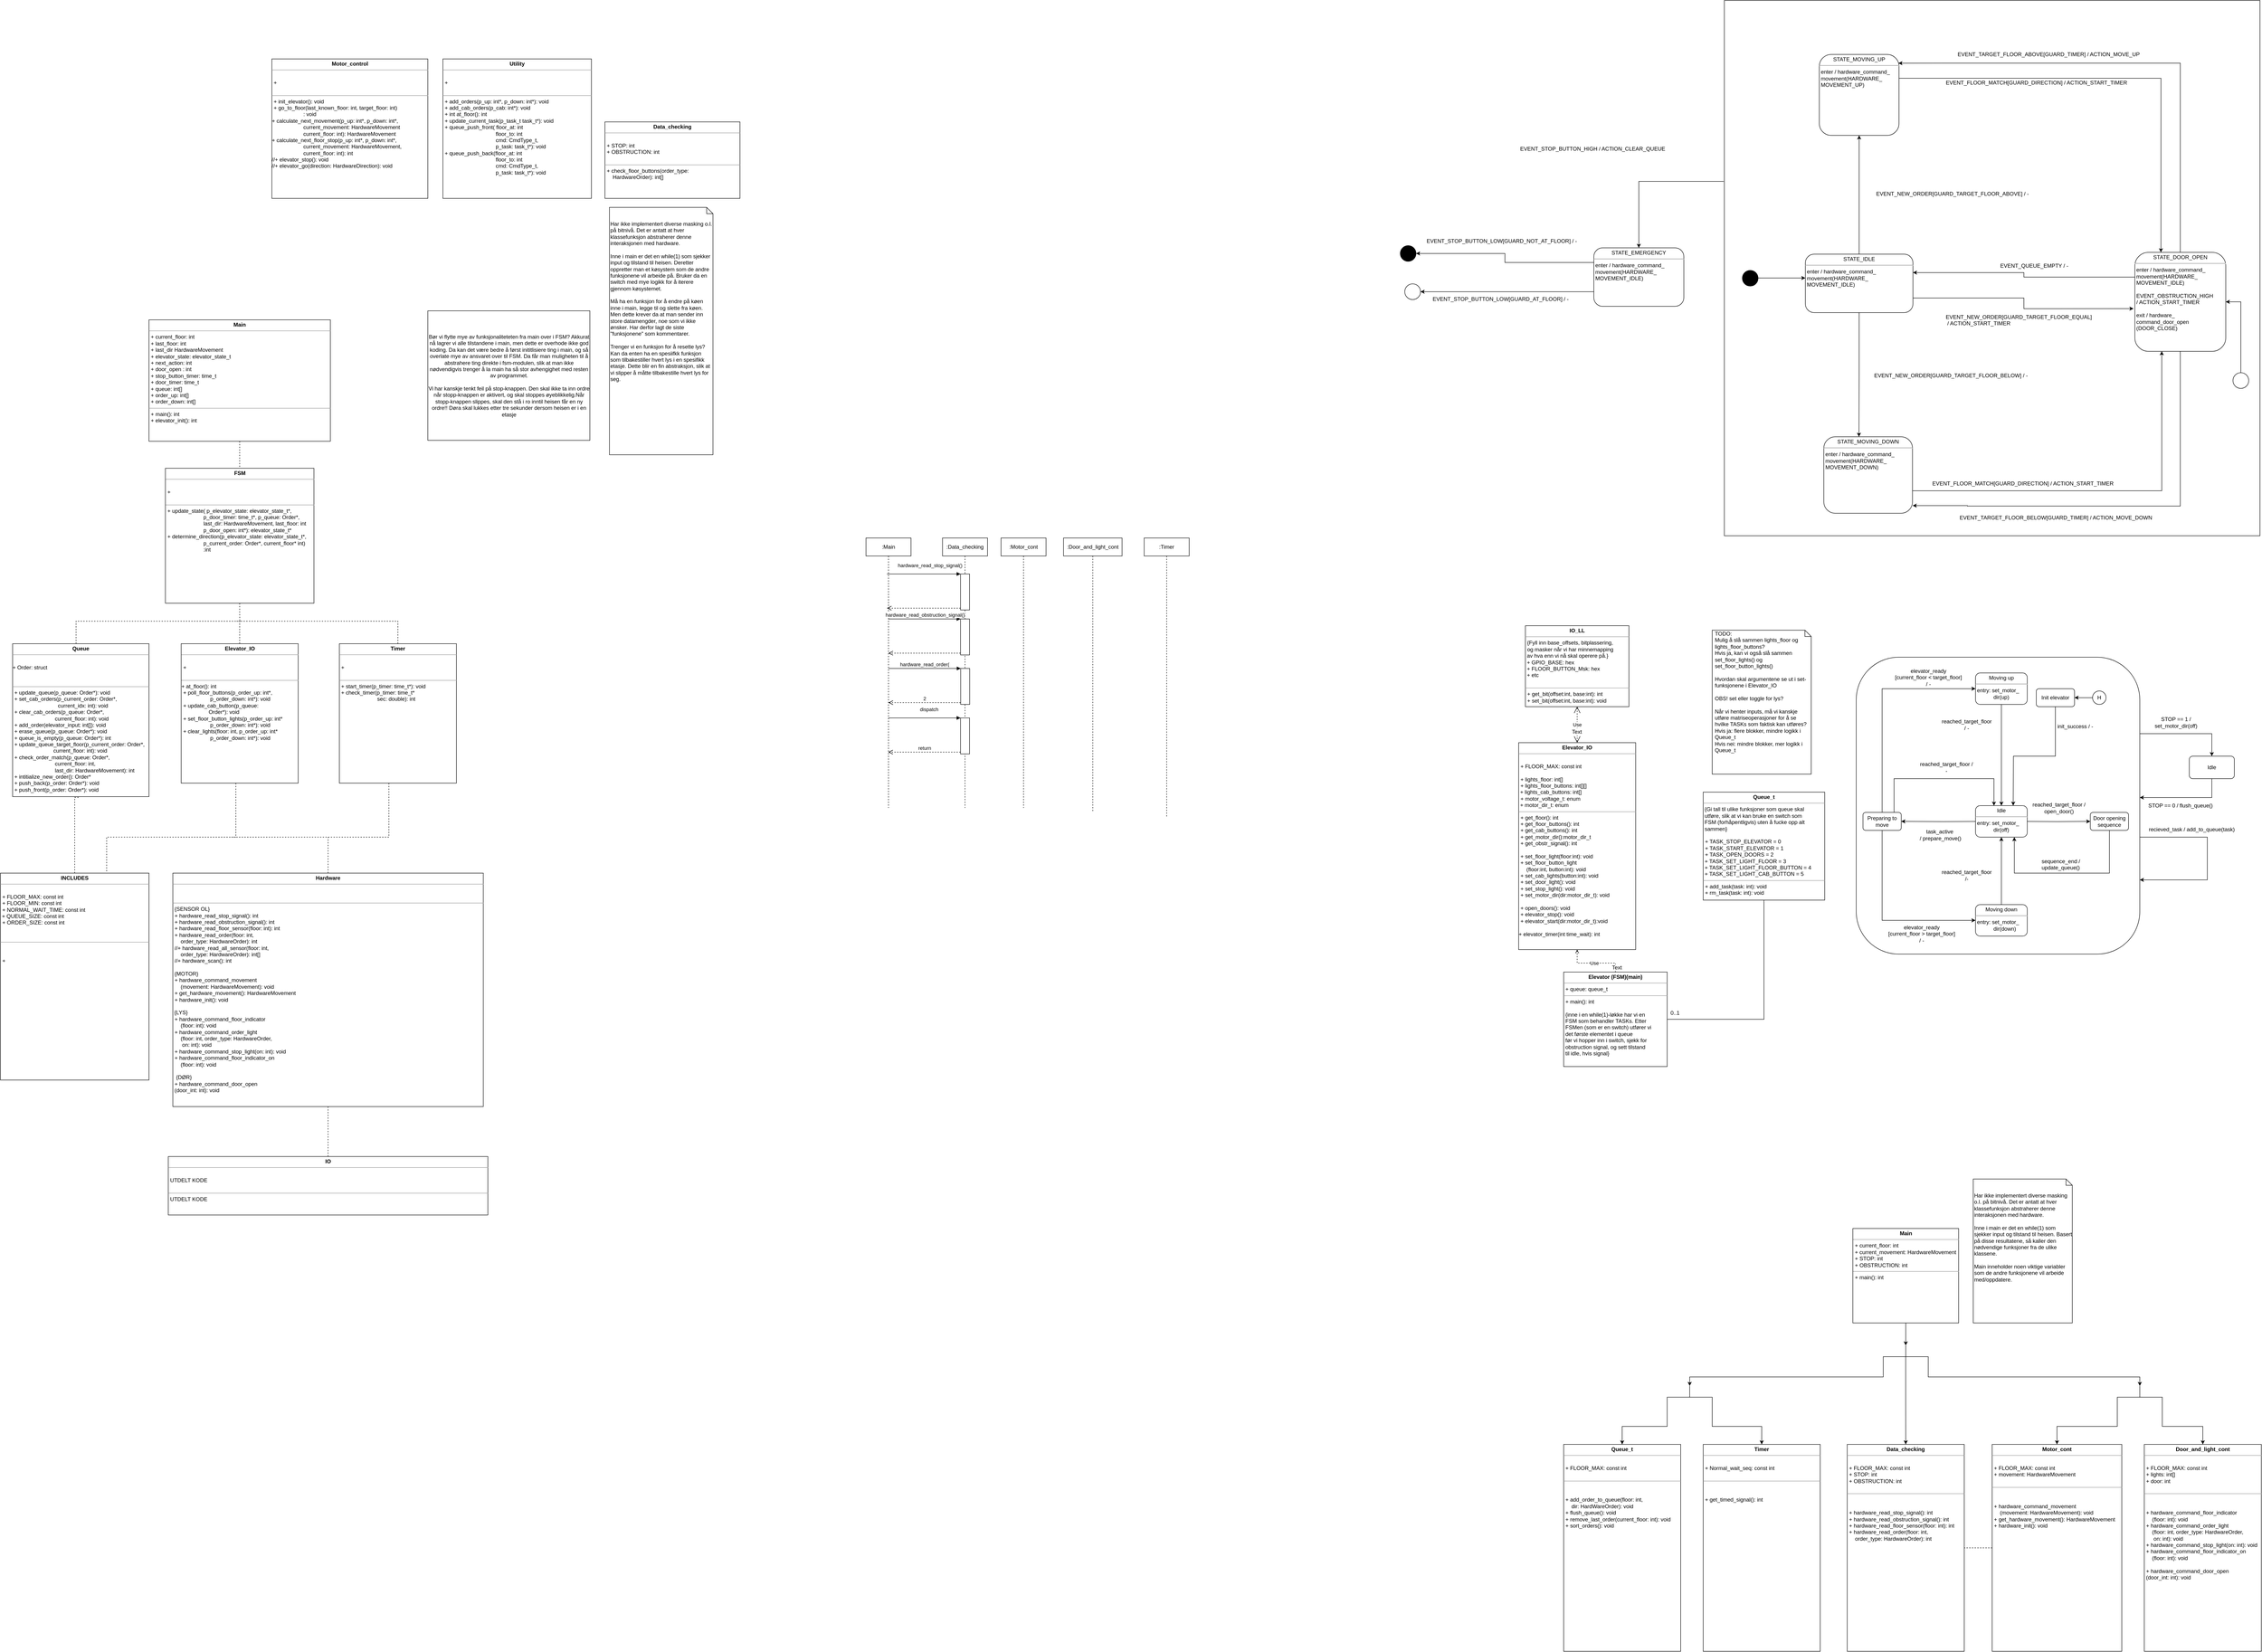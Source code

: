 <mxfile version="12.7.0" type="github"><diagram id="Sp8wVrGBluwkncjXzggh" name="Page-1"><mxGraphModel dx="1936" dy="2380" grid="1" gridSize="10" guides="1" tooltips="1" connect="1" arrows="1" fold="1" page="1" pageScale="1" pageWidth="850" pageHeight="1100" math="0" shadow="0"><root><mxCell id="0"/><mxCell id="1" parent="0"/><mxCell id="0pXYy4oQxCMUy9jg6f2f-155" value="" style="whiteSpace=wrap;html=1;aspect=fixed;fillColor=none;" vertex="1" parent="1"><mxGeometry x="3870" y="-90" width="1190" height="1190" as="geometry"/></mxCell><mxCell id="0pXYy4oQxCMUy9jg6f2f-1" style="edgeStyle=orthogonalEdgeStyle;rounded=0;orthogonalLoop=1;jettySize=auto;html=1;entryX=1;entryY=0.75;entryDx=0;entryDy=0;" edge="1" parent="1" target="0pXYy4oQxCMUy9jg6f2f-2"><mxGeometry relative="1" as="geometry"><mxPoint x="4793" y="1729" as="sourcePoint"/><mxPoint x="4943" y="1795" as="targetPoint"/><Array as="points"><mxPoint x="4793" y="1770"/><mxPoint x="4943" y="1770"/><mxPoint x="4943" y="1865"/></Array></mxGeometry></mxCell><mxCell id="0pXYy4oQxCMUy9jg6f2f-2" value="" style="rounded=1;whiteSpace=wrap;html=1;shadow=0;glass=0;comic=0;" vertex="1" parent="1"><mxGeometry x="4163" y="1370" width="630" height="660" as="geometry"/></mxCell><mxCell id="0pXYy4oQxCMUy9jg6f2f-3" value="&lt;p style=&quot;margin: 0px ; margin-top: 4px ; text-align: center&quot;&gt;&lt;b&gt;Elevator_IO&lt;/b&gt;&lt;/p&gt;&lt;hr size=&quot;1&quot;&gt;&lt;br&gt;&lt;p style=&quot;margin: 0px ; margin-left: 4px&quot;&gt;+ FLOOR_MAX: const int&lt;/p&gt;&lt;p style=&quot;margin: 0px ; margin-left: 4px&quot;&gt;&lt;br&gt;&lt;/p&gt;&lt;p style=&quot;margin: 0px ; margin-left: 4px&quot;&gt;+ lights_floor: int[]&lt;/p&gt;&lt;p style=&quot;margin: 0px ; margin-left: 4px&quot;&gt;+ lights_floor_buttons: int[][]&lt;/p&gt;&amp;nbsp;+ lights_cab_buttons: int[]&lt;br&gt;&lt;p style=&quot;margin: 0px ; margin-left: 4px&quot;&gt;+ motor_voltage_t: enum&lt;/p&gt;&amp;nbsp;+ motor_dir_t: enum&lt;hr size=&quot;1&quot;&gt;&lt;p style=&quot;margin: 0px ; margin-left: 4px&quot;&gt;+ get_floor(): int&lt;/p&gt;&lt;p style=&quot;margin: 0px ; margin-left: 4px&quot;&gt;+ get_floor_buttons(): int&lt;/p&gt;&lt;p style=&quot;margin: 0px ; margin-left: 4px&quot;&gt;+ get_cab_buttons(): int&lt;br&gt;&lt;/p&gt;&lt;p style=&quot;margin: 0px ; margin-left: 4px&quot;&gt;+ get_motor_dir():motor_dir_t&lt;/p&gt;&lt;p style=&quot;margin: 0px ; margin-left: 4px&quot;&gt;+ get_obstr_signal(): int&lt;/p&gt;&lt;p style=&quot;margin: 0px ; margin-left: 4px&quot;&gt;&lt;br&gt;&lt;/p&gt;&lt;p style=&quot;margin: 0px ; margin-left: 4px&quot;&gt;+ set_floor_light(floor:int): void&lt;/p&gt;&lt;p style=&quot;margin: 0px ; margin-left: 4px&quot;&gt;+ set_floor_button_light&lt;/p&gt;&lt;p style=&quot;margin: 0px ; margin-left: 4px&quot;&gt;&amp;nbsp;&amp;nbsp;&amp;nbsp; (floor:int, button:int): void&lt;/p&gt;&lt;p style=&quot;margin: 0px ; margin-left: 4px&quot;&gt;+ set_cab_lights(button:int): void&lt;/p&gt;&lt;p style=&quot;margin: 0px ; margin-left: 4px&quot;&gt;+ set_door_light(): void&lt;/p&gt;&lt;p style=&quot;margin: 0px ; margin-left: 4px&quot;&gt;+ set_stop_light(): void&lt;/p&gt;&lt;p style=&quot;margin: 0px ; margin-left: 4px&quot;&gt;+ set_motor_dir(dir:motor_dir_t): void&lt;br&gt;&lt;/p&gt;&lt;p style=&quot;margin: 0px ; margin-left: 4px&quot;&gt;&lt;br&gt;&lt;/p&gt;&lt;p style=&quot;margin: 0px ; margin-left: 4px&quot;&gt;+ open_doors(): void&lt;/p&gt;&lt;p style=&quot;margin: 0px ; margin-left: 4px&quot;&gt;+ elevator_stop(): void&lt;/p&gt;&lt;p style=&quot;margin: 0px ; margin-left: 4px&quot;&gt;+ elevator_start(dir:motor_dir_t):void&lt;/p&gt;&lt;p style=&quot;margin: 0px ; margin-left: 4px&quot;&gt;&lt;br&gt;&lt;/p&gt;+ elevator_timer(int time_wait): int " style="verticalAlign=top;align=left;overflow=fill;fontSize=12;fontFamily=Helvetica;html=1;rounded=0;shadow=0;comic=0;labelBackgroundColor=none;strokeWidth=1" vertex="1" parent="1"><mxGeometry x="3413" y="1560" width="260" height="460" as="geometry"/></mxCell><mxCell id="0pXYy4oQxCMUy9jg6f2f-4" value="&lt;p style=&quot;margin: 0px ; margin-top: 4px ; text-align: center&quot;&gt;&lt;b&gt;IO_LL&lt;br&gt;&lt;/b&gt;&lt;/p&gt;&lt;hr size=&quot;1&quot;&gt;&lt;p style=&quot;margin: 0px ; margin-left: 4px&quot;&gt;{Fyll inn base_offsets, bitplassering,&lt;/p&gt;&lt;p style=&quot;margin: 0px ; margin-left: 4px&quot;&gt;og masker når vi har minnemapping&lt;/p&gt;&lt;div&gt;&amp;nbsp;av hva enn vi nå skal operere på.}&lt;/div&gt;&lt;div&gt;&amp;nbsp;+ GPIO_BASE: hex&lt;br&gt;&lt;/div&gt;&lt;div&gt;&amp;nbsp;+ FLOOR_BUTTON_Msk: hex&lt;br&gt;&lt;/div&gt;&lt;div&gt;&amp;nbsp;+ etc &lt;br&gt;&lt;/div&gt;&lt;div&gt;&lt;br&gt;&lt;/div&gt;&lt;hr size=&quot;1&quot;&gt;&lt;p style=&quot;margin: 0px ; margin-left: 4px&quot;&gt;+ get_bit(offset:int, base:int): int&lt;/p&gt;&lt;p style=&quot;margin: 0px ; margin-left: 4px&quot;&gt;+ set_bit(offset:int, base:int): void&lt;/p&gt;&lt;p style=&quot;margin: 0px ; margin-left: 4px&quot;&gt;&lt;br&gt;&lt;/p&gt;" style="verticalAlign=top;align=left;overflow=fill;fontSize=12;fontFamily=Helvetica;html=1;rounded=0;shadow=0;comic=0;labelBackgroundColor=none;strokeWidth=1" vertex="1" parent="1"><mxGeometry x="3428" y="1300" width="230" height="180" as="geometry"/></mxCell><mxCell id="0pXYy4oQxCMUy9jg6f2f-5" value="&lt;p style=&quot;margin: 0px ; margin-top: 4px ; text-align: center&quot;&gt;&lt;b&gt;Elevator (FSM)(main)&lt;br&gt;&lt;/b&gt;&lt;/p&gt;&lt;hr size=&quot;1&quot;&gt;&lt;p style=&quot;margin: 0px ; margin-left: 4px&quot;&gt;+ queue: queue_t&lt;br&gt;&lt;/p&gt;&lt;hr size=&quot;1&quot;&gt;&lt;p style=&quot;margin: 0px ; margin-left: 4px&quot;&gt;+ main(): int&lt;/p&gt;&lt;p style=&quot;margin: 0px ; margin-left: 4px&quot;&gt;&lt;br&gt;&lt;/p&gt;&lt;p style=&quot;margin: 0px ; margin-left: 4px&quot;&gt;{inne i en while(1)-løkke har vi en&lt;/p&gt;&lt;p style=&quot;margin: 0px ; margin-left: 4px&quot;&gt;FSM som behandler TASKs. Etter&lt;/p&gt;&lt;p style=&quot;margin: 0px ; margin-left: 4px&quot;&gt;FSMen (som er en switch) utfører vi&lt;/p&gt;&lt;p style=&quot;margin: 0px ; margin-left: 4px&quot;&gt;det første elementet i queue&lt;/p&gt;&lt;p style=&quot;margin: 0px ; margin-left: 4px&quot;&gt;før vi hopper inn i switch, sjekk for&lt;/p&gt;&lt;p style=&quot;margin: 0px ; margin-left: 4px&quot;&gt;obstruction signal, og sett tilstand&lt;/p&gt;&lt;p style=&quot;margin: 0px ; margin-left: 4px&quot;&gt;til idle, hvis signal}&lt;br&gt;&lt;/p&gt;&lt;p style=&quot;margin: 0px ; margin-left: 4px&quot;&gt;&lt;br&gt;&lt;/p&gt;&lt;p style=&quot;margin: 0px ; margin-left: 4px&quot;&gt;&lt;br&gt;&lt;/p&gt;" style="verticalAlign=top;align=left;overflow=fill;fontSize=12;fontFamily=Helvetica;html=1;rounded=0;shadow=0;comic=0;labelBackgroundColor=none;strokeWidth=1" vertex="1" parent="1"><mxGeometry x="3513" y="2070" width="230" height="210" as="geometry"/></mxCell><mxCell id="0pXYy4oQxCMUy9jg6f2f-6" value="&lt;p style=&quot;margin: 0px ; margin-top: 4px ; text-align: center&quot;&gt;&lt;b&gt;Queue_t&lt;br&gt;&lt;/b&gt;&lt;/p&gt;&lt;hr size=&quot;1&quot;&gt;&lt;div&gt;&amp;nbsp;{Gi tall til ulike funksjoner som queue skal&lt;/div&gt;&lt;div&gt;&amp;nbsp;utføre, slik at vi kan bruke en switch som&lt;/div&gt;&lt;div&gt;&amp;nbsp;FSM (forhåpentligvis) uten å fucke opp alt&lt;/div&gt;&lt;div&gt;&amp;nbsp;sammen}&lt;/div&gt;&lt;p style=&quot;margin: 0px ; margin-left: 4px&quot;&gt;&lt;br&gt;&lt;/p&gt;&lt;p style=&quot;margin: 0px ; margin-left: 4px&quot;&gt;+ TASK_STOP_ELEVATOR = 0&lt;br&gt;&lt;/p&gt;&lt;p style=&quot;margin: 0px ; margin-left: 4px&quot;&gt;+ TASK_START_ELEVATOR = 1&lt;br&gt;&lt;/p&gt;&lt;p style=&quot;margin: 0px ; margin-left: 4px&quot;&gt;+ TASK_OPEN_DOORS = 2&lt;br&gt;&lt;/p&gt;&lt;div&gt;&amp;nbsp;+ TASK_SET_LIGHT_FLOOR = 3&lt;br&gt;&lt;/div&gt;&lt;div&gt;&amp;nbsp;+ TASK_SET_LIGHT_FLOOR_BUTTON = 4&lt;br&gt;&lt;/div&gt;&lt;div&gt;&amp;nbsp;+ TASK_SET_LIGHT_CAB_BUTTON = 5&lt;br&gt;&lt;/div&gt;&lt;hr size=&quot;1&quot;&gt;&lt;p style=&quot;margin: 0px ; margin-left: 4px&quot;&gt;+ add_task(task: int): void&lt;/p&gt;&lt;p style=&quot;margin: 0px ; margin-left: 4px&quot;&gt;+ rm_task(task: int): void&lt;/p&gt;&lt;p style=&quot;margin: 0px ; margin-left: 4px&quot;&gt;&lt;br&gt;&lt;/p&gt;" style="verticalAlign=top;align=left;overflow=fill;fontSize=12;fontFamily=Helvetica;html=1;rounded=0;shadow=0;comic=0;labelBackgroundColor=none;strokeWidth=1" vertex="1" parent="1"><mxGeometry x="3823" y="1670" width="270" height="240" as="geometry"/></mxCell><mxCell id="0pXYy4oQxCMUy9jg6f2f-7" value="Use" style="endArrow=open;endSize=12;dashed=1;html=1;exitX=0.5;exitY=1;exitDx=0;exitDy=0;entryX=0.5;entryY=0;entryDx=0;entryDy=0;rounded=0;startArrow=open;startFill=0;" edge="1" parent="1" source="0pXYy4oQxCMUy9jg6f2f-3" target="0pXYy4oQxCMUy9jg6f2f-5"><mxGeometry width="160" relative="1" as="geometry"><mxPoint x="3413" y="2300" as="sourcePoint"/><mxPoint x="3573" y="2300" as="targetPoint"/><Array as="points"><mxPoint x="3543" y="2020"/><mxPoint x="3543" y="2050"/><mxPoint x="3628" y="2050"/></Array></mxGeometry></mxCell><mxCell id="0pXYy4oQxCMUy9jg6f2f-8" value="Text" style="text;html=1;align=center;verticalAlign=middle;resizable=0;points=[];labelBackgroundColor=#ffffff;" vertex="1" connectable="0" parent="0pXYy4oQxCMUy9jg6f2f-7"><mxGeometry x="0.852" y="3" relative="1" as="geometry"><mxPoint as="offset"/></mxGeometry></mxCell><mxCell id="0pXYy4oQxCMUy9jg6f2f-9" value="" style="endArrow=none;endSize=12;html=1;exitX=0.5;exitY=1;exitDx=0;exitDy=0;entryX=1;entryY=0.5;entryDx=0;entryDy=0;rounded=0;endFill=0;" edge="1" parent="1" source="0pXYy4oQxCMUy9jg6f2f-6" target="0pXYy4oQxCMUy9jg6f2f-5"><mxGeometry x="0.5" width="160" relative="1" as="geometry"><mxPoint x="3413" y="2300" as="sourcePoint"/><mxPoint x="3573" y="2300" as="targetPoint"/><Array as="points"><mxPoint x="3958" y="2175"/></Array><mxPoint as="offset"/></mxGeometry></mxCell><mxCell id="0pXYy4oQxCMUy9jg6f2f-10" value="Use" style="endArrow=open;endSize=12;dashed=1;html=1;strokeWidth=1;entryX=0.5;entryY=1;entryDx=0;entryDy=0;exitX=0.5;exitY=0;exitDx=0;exitDy=0;startArrow=open;startSize=12;startFill=0;rounded=0;" edge="1" parent="1" source="0pXYy4oQxCMUy9jg6f2f-3" target="0pXYy4oQxCMUy9jg6f2f-4"><mxGeometry width="160" relative="1" as="geometry"><mxPoint x="3413" y="2300" as="sourcePoint"/><mxPoint x="3573" y="2300" as="targetPoint"/></mxGeometry></mxCell><mxCell id="0pXYy4oQxCMUy9jg6f2f-11" value="Text" style="text;html=1;align=center;verticalAlign=middle;resizable=0;points=[];labelBackgroundColor=#ffffff;" vertex="1" connectable="0" parent="0pXYy4oQxCMUy9jg6f2f-10"><mxGeometry x="-0.4" y="1" relative="1" as="geometry"><mxPoint as="offset"/></mxGeometry></mxCell><mxCell id="0pXYy4oQxCMUy9jg6f2f-12" value="&lt;p style=&quot;margin: 0px ; margin-left: 4px&quot;&gt;TODO:&lt;/p&gt;&lt;p style=&quot;margin: 0px ; margin-left: 4px&quot;&gt;Mulig å slå sammen lights_floor og lights_floor_buttons?&lt;/p&gt;&lt;p style=&quot;margin: 0px ; margin-left: 4px&quot;&gt;Hvis ja, kan vi også slå sammen set_floor_lights() og set_floor_button_lights()&lt;/p&gt;&lt;p style=&quot;margin: 0px ; margin-left: 4px&quot;&gt;&lt;br&gt;&lt;/p&gt;&lt;p style=&quot;margin: 0px ; margin-left: 4px&quot;&gt;Hvordan skal argumentene se ut i set-funksjonene i Elevator_IO&lt;/p&gt;&lt;p style=&quot;margin: 0px ; margin-left: 4px&quot;&gt;&lt;br&gt;&lt;/p&gt;&lt;p style=&quot;margin: 0px ; margin-left: 4px&quot;&gt;OBS! set eller toggle for lys?&lt;/p&gt;&lt;p style=&quot;margin: 0px ; margin-left: 4px&quot;&gt;&lt;br&gt;&lt;/p&gt;&lt;p style=&quot;margin: 0px ; margin-left: 4px&quot;&gt;Når vi henter inputs, må vi kanskje&lt;/p&gt;&lt;p style=&quot;margin: 0px ; margin-left: 4px&quot;&gt;utføre matriseoperasjoner for å se&lt;/p&gt;&lt;p style=&quot;margin: 0px ; margin-left: 4px&quot;&gt;hvilke TASKs som faktisk kan utføres?&lt;br&gt;&lt;/p&gt;&lt;p style=&quot;margin: 0px ; margin-left: 4px&quot;&gt;Hvis ja: flere blokker, mindre logikk i Queue_t&lt;/p&gt;&lt;p style=&quot;margin: 0px ; margin-left: 4px&quot;&gt;Hvis nei: mindre blokker, mer logikk i Queue_t&lt;br&gt;&lt;/p&gt;" style="shape=note;whiteSpace=wrap;html=1;size=14;verticalAlign=top;align=left;spacingTop=-6;" vertex="1" parent="1"><mxGeometry x="3843" y="1310" width="220" height="320" as="geometry"/></mxCell><mxCell id="0pXYy4oQxCMUy9jg6f2f-13" value="0..1" style="text;html=1;align=center;verticalAlign=middle;resizable=0;points=[];autosize=1;" vertex="1" parent="1"><mxGeometry x="3740" y="2151" width="40" height="20" as="geometry"/></mxCell><mxCell id="0pXYy4oQxCMUy9jg6f2f-14" style="edgeStyle=orthogonalEdgeStyle;curved=1;orthogonalLoop=1;jettySize=auto;html=1;entryX=0;entryY=0.5;entryDx=0;entryDy=0;startArrow=none;startFill=0;endArrow=classic;endFill=1;exitX=0;exitY=0.5;exitDx=0;exitDy=0;" edge="1" parent="1"><mxGeometry relative="1" as="geometry"><Array as="points"><mxPoint x="4193" y="1975"/><mxPoint x="4193" y="1475"/></Array><mxPoint x="4243" y="1975" as="sourcePoint"/></mxGeometry></mxCell><mxCell id="0pXYy4oQxCMUy9jg6f2f-15" style="edgeStyle=orthogonalEdgeStyle;curved=1;orthogonalLoop=1;jettySize=auto;html=1;exitX=1;exitY=1;exitDx=0;exitDy=0;entryX=1;entryY=0.5;entryDx=0;entryDy=0;startArrow=none;startFill=0;endArrow=classic;endFill=1;" edge="1" parent="1"><mxGeometry relative="1" as="geometry"><Array as="points"><mxPoint x="4592" y="2035"/><mxPoint x="4993" y="2035"/><mxPoint x="4993" y="1475"/></Array><mxPoint x="4623" y="1475" as="targetPoint"/></mxGeometry></mxCell><mxCell id="0pXYy4oQxCMUy9jg6f2f-16" style="edgeStyle=orthogonalEdgeStyle;rounded=0;orthogonalLoop=1;jettySize=auto;html=1;entryX=0.5;entryY=0;entryDx=0;entryDy=0;exitX=1;exitY=0.267;exitDx=0;exitDy=0;exitPerimeter=0;" edge="1" parent="1" source="0pXYy4oQxCMUy9jg6f2f-2" target="0pXYy4oQxCMUy9jg6f2f-18"><mxGeometry relative="1" as="geometry"><mxPoint x="4833" y="1540" as="sourcePoint"/><Array as="points"><mxPoint x="4793" y="1540"/><mxPoint x="4953" y="1540"/></Array></mxGeometry></mxCell><mxCell id="0pXYy4oQxCMUy9jg6f2f-17" style="edgeStyle=orthogonalEdgeStyle;rounded=0;orthogonalLoop=1;jettySize=auto;html=1;exitX=0.5;exitY=1;exitDx=0;exitDy=0;" edge="1" parent="1" source="0pXYy4oQxCMUy9jg6f2f-18" target="0pXYy4oQxCMUy9jg6f2f-2"><mxGeometry relative="1" as="geometry"><mxPoint x="4933" y="1682" as="targetPoint"/><Array as="points"><mxPoint x="4953" y="1682"/></Array></mxGeometry></mxCell><mxCell id="0pXYy4oQxCMUy9jg6f2f-18" value="&lt;div&gt;Idle&lt;br&gt;&lt;/div&gt;" style="rounded=1;whiteSpace=wrap;html=1;" vertex="1" parent="1"><mxGeometry x="4903" y="1590" width="100" height="50" as="geometry"/></mxCell><mxCell id="0pXYy4oQxCMUy9jg6f2f-19" value="&lt;div&gt;STOP == 1 /&lt;/div&gt;&lt;div&gt;set_motor_dir(off)&lt;/div&gt;" style="text;html=1;align=center;verticalAlign=middle;resizable=0;points=[];autosize=1;" vertex="1" parent="1"><mxGeometry x="4813" y="1500" width="120" height="30" as="geometry"/></mxCell><mxCell id="0pXYy4oQxCMUy9jg6f2f-20" value="STOP == 0 / flush_queue()" style="text;html=1;align=center;verticalAlign=middle;resizable=0;points=[];autosize=1;" vertex="1" parent="1"><mxGeometry x="4803" y="1690" width="160" height="20" as="geometry"/></mxCell><mxCell id="0pXYy4oQxCMUy9jg6f2f-21" style="edgeStyle=orthogonalEdgeStyle;rounded=0;orthogonalLoop=1;jettySize=auto;html=1;exitX=0;exitY=0.5;exitDx=0;exitDy=0;entryX=1;entryY=0.5;entryDx=0;entryDy=0;" edge="1" parent="1" source="0pXYy4oQxCMUy9jg6f2f-22" target="0pXYy4oQxCMUy9jg6f2f-32"><mxGeometry relative="1" as="geometry"/></mxCell><mxCell id="0pXYy4oQxCMUy9jg6f2f-22" value="H" style="ellipse;whiteSpace=wrap;html=1;aspect=fixed;" vertex="1" parent="1"><mxGeometry x="4688" y="1445" width="30" height="30" as="geometry"/></mxCell><mxCell id="0pXYy4oQxCMUy9jg6f2f-23" value="" style="edgeStyle=orthogonalEdgeStyle;rounded=0;orthogonalLoop=1;jettySize=auto;html=1;" edge="1" parent="1" target="0pXYy4oQxCMUy9jg6f2f-30"><mxGeometry relative="1" as="geometry"><mxPoint x="4533" y="1735" as="sourcePoint"/></mxGeometry></mxCell><mxCell id="0pXYy4oQxCMUy9jg6f2f-24" value="" style="edgeStyle=orthogonalEdgeStyle;rounded=0;orthogonalLoop=1;jettySize=auto;html=1;" edge="1" parent="1" target="0pXYy4oQxCMUy9jg6f2f-28"><mxGeometry relative="1" as="geometry"><mxPoint x="4448" y="1735" as="sourcePoint"/></mxGeometry></mxCell><mxCell id="0pXYy4oQxCMUy9jg6f2f-25" style="edgeStyle=orthogonalEdgeStyle;rounded=0;orthogonalLoop=1;jettySize=auto;html=1;exitX=0.75;exitY=0;exitDx=0;exitDy=0;entryX=0.25;entryY=0;entryDx=0;entryDy=0;" edge="1" parent="1" source="0pXYy4oQxCMUy9jg6f2f-28"><mxGeometry relative="1" as="geometry"><Array as="points"><mxPoint x="4247" y="1640"/><mxPoint x="4469" y="1640"/></Array><mxPoint x="4469" y="1700" as="targetPoint"/></mxGeometry></mxCell><mxCell id="0pXYy4oQxCMUy9jg6f2f-26" style="edgeStyle=orthogonalEdgeStyle;rounded=0;orthogonalLoop=1;jettySize=auto;html=1;exitX=0.5;exitY=1;exitDx=0;exitDy=0;entryX=0;entryY=0.5;entryDx=0;entryDy=0;" edge="1" parent="1" source="0pXYy4oQxCMUy9jg6f2f-28" target="0pXYy4oQxCMUy9jg6f2f-44"><mxGeometry relative="1" as="geometry"/></mxCell><mxCell id="0pXYy4oQxCMUy9jg6f2f-27" style="edgeStyle=orthogonalEdgeStyle;rounded=0;orthogonalLoop=1;jettySize=auto;html=1;exitX=0.5;exitY=0;exitDx=0;exitDy=0;entryX=0;entryY=0.5;entryDx=0;entryDy=0;" edge="1" parent="1" source="0pXYy4oQxCMUy9jg6f2f-28" target="0pXYy4oQxCMUy9jg6f2f-42"><mxGeometry relative="1" as="geometry"/></mxCell><mxCell id="0pXYy4oQxCMUy9jg6f2f-28" value="Preparing to move" style="rounded=1;whiteSpace=wrap;html=1;shadow=0;glass=0;comic=0;" vertex="1" parent="1"><mxGeometry x="4178" y="1715" width="85" height="40" as="geometry"/></mxCell><mxCell id="0pXYy4oQxCMUy9jg6f2f-29" style="edgeStyle=orthogonalEdgeStyle;rounded=0;orthogonalLoop=1;jettySize=auto;html=1;exitX=0.5;exitY=1;exitDx=0;exitDy=0;entryX=0.75;entryY=1;entryDx=0;entryDy=0;" edge="1" parent="1" source="0pXYy4oQxCMUy9jg6f2f-30" target="0pXYy4oQxCMUy9jg6f2f-40"><mxGeometry relative="1" as="geometry"><mxPoint x="4725.5" y="1860" as="targetPoint"/><Array as="points"><mxPoint x="4726" y="1850"/><mxPoint x="4514" y="1850"/></Array></mxGeometry></mxCell><mxCell id="0pXYy4oQxCMUy9jg6f2f-30" value="Door opening sequence" style="rounded=1;whiteSpace=wrap;html=1;shadow=0;glass=0;comic=0;" vertex="1" parent="1"><mxGeometry x="4683" y="1715" width="85" height="40" as="geometry"/></mxCell><mxCell id="0pXYy4oQxCMUy9jg6f2f-31" style="edgeStyle=orthogonalEdgeStyle;rounded=0;orthogonalLoop=1;jettySize=auto;html=1;exitX=0.5;exitY=1;exitDx=0;exitDy=0;entryX=0.75;entryY=0;entryDx=0;entryDy=0;" edge="1" parent="1" source="0pXYy4oQxCMUy9jg6f2f-32"><mxGeometry relative="1" as="geometry"><mxPoint x="4511.75" y="1700" as="targetPoint"/></mxGeometry></mxCell><mxCell id="0pXYy4oQxCMUy9jg6f2f-32" value="Init elevator" style="rounded=1;whiteSpace=wrap;html=1;shadow=0;glass=0;comic=0;" vertex="1" parent="1"><mxGeometry x="4563" y="1440" width="85" height="40" as="geometry"/></mxCell><mxCell id="0pXYy4oQxCMUy9jg6f2f-33" value="&lt;div&gt;reached_target_floor&lt;/div&gt;&lt;div&gt;/-&lt;br&gt;&lt;/div&gt;" style="text;html=1;align=center;verticalAlign=middle;resizable=0;points=[];autosize=1;" vertex="1" parent="1"><mxGeometry x="4338" y="1840" width="140" height="30" as="geometry"/></mxCell><mxCell id="0pXYy4oQxCMUy9jg6f2f-34" value="&lt;div&gt;reached_target_floor / &lt;br&gt;&lt;/div&gt;&lt;div&gt;open_door()&lt;br&gt;&lt;/div&gt;" style="text;html=1;align=center;verticalAlign=middle;resizable=0;points=[];autosize=1;" vertex="1" parent="1"><mxGeometry x="4538" y="1690" width="150" height="30" as="geometry"/></mxCell><mxCell id="0pXYy4oQxCMUy9jg6f2f-35" value="&lt;div&gt;task_active&lt;br&gt;&lt;/div&gt;&amp;nbsp;/ prepare_move()" style="text;html=1;align=center;verticalAlign=middle;resizable=0;points=[];autosize=1;" vertex="1" parent="1"><mxGeometry x="4288" y="1750" width="120" height="30" as="geometry"/></mxCell><mxCell id="0pXYy4oQxCMUy9jg6f2f-36" value="&lt;div&gt;reached_target_floor &lt;br&gt;&lt;/div&gt;&lt;div&gt;/ -&lt;br&gt;&lt;/div&gt;" style="text;html=1;align=center;verticalAlign=middle;resizable=0;points=[];autosize=1;" vertex="1" parent="1"><mxGeometry x="4338" y="1505" width="140" height="30" as="geometry"/></mxCell><mxCell id="0pXYy4oQxCMUy9jg6f2f-37" value="&lt;div&gt;elevator_ready&lt;/div&gt;&lt;div&gt;[current_floor &amp;lt; target_floor]&lt;/div&gt;&lt;div&gt;/ -&lt;/div&gt;" style="text;html=1;align=center;verticalAlign=middle;resizable=0;points=[];autosize=1;" vertex="1" parent="1"><mxGeometry x="4228" y="1390" width="190" height="50" as="geometry"/></mxCell><mxCell id="0pXYy4oQxCMUy9jg6f2f-38" value="&lt;div&gt;elevator_ready&lt;/div&gt;&lt;div&gt;[current_floor &amp;gt; target_floor]&lt;/div&gt;&lt;div&gt;/ -&lt;/div&gt;" style="text;html=1;align=center;verticalAlign=middle;resizable=0;points=[];autosize=1;" vertex="1" parent="1"><mxGeometry x="4213" y="1960" width="190" height="50" as="geometry"/></mxCell><mxCell id="0pXYy4oQxCMUy9jg6f2f-39" value="&lt;div&gt;reached_target_floor /&lt;/div&gt;&lt;div&gt;-&lt;br&gt;&lt;/div&gt;" style="text;html=1;align=center;verticalAlign=middle;resizable=0;points=[];autosize=1;" vertex="1" parent="1"><mxGeometry x="4288" y="1600" width="150" height="30" as="geometry"/></mxCell><mxCell id="0pXYy4oQxCMUy9jg6f2f-40" value="&lt;p style=&quot;margin: 4px 0px 0px&quot; align=&quot;center&quot;&gt;Idle&lt;br&gt;&lt;/p&gt;&lt;hr&gt;&lt;div&gt;&amp;nbsp;entry: set_motor_&lt;/div&gt;&lt;div&gt;&amp;nbsp;&amp;nbsp;&amp;nbsp;&amp;nbsp;&amp;nbsp;&amp;nbsp;&amp;nbsp;&amp;nbsp;&amp;nbsp;&amp;nbsp;&amp;nbsp; dir(off)&lt;br&gt;&lt;/div&gt;&lt;div&gt;&lt;br&gt;&lt;br&gt;&lt;/div&gt;" style="verticalAlign=top;align=left;overflow=fill;fontSize=12;fontFamily=Helvetica;html=1;shadow=0;glass=0;comic=0;rounded=1;" vertex="1" parent="1"><mxGeometry x="4428" y="1700" width="115" height="70" as="geometry"/></mxCell><mxCell id="0pXYy4oQxCMUy9jg6f2f-41" style="edgeStyle=orthogonalEdgeStyle;rounded=0;orthogonalLoop=1;jettySize=auto;html=1;exitX=0.5;exitY=1;exitDx=0;exitDy=0;entryX=0.5;entryY=0;entryDx=0;entryDy=0;" edge="1" parent="1" source="0pXYy4oQxCMUy9jg6f2f-42" target="0pXYy4oQxCMUy9jg6f2f-40"><mxGeometry relative="1" as="geometry"/></mxCell><mxCell id="0pXYy4oQxCMUy9jg6f2f-42" value="&lt;p style=&quot;margin: 4px 0px 0px&quot; align=&quot;center&quot;&gt;Moving up&lt;br&gt;&lt;/p&gt;&lt;hr&gt;&lt;div&gt;&amp;nbsp;entry: set_motor_&lt;/div&gt;&lt;div&gt;&amp;nbsp;&amp;nbsp;&amp;nbsp;&amp;nbsp;&amp;nbsp;&amp;nbsp;&amp;nbsp;&amp;nbsp;&amp;nbsp;&amp;nbsp;&amp;nbsp; dir(up)&lt;br&gt;&lt;/div&gt;&lt;div&gt;&lt;br&gt;&lt;br&gt;&lt;/div&gt;" style="verticalAlign=top;align=left;overflow=fill;fontSize=12;fontFamily=Helvetica;html=1;shadow=0;glass=0;comic=0;rounded=1;" vertex="1" parent="1"><mxGeometry x="4428" y="1405" width="115" height="70" as="geometry"/></mxCell><mxCell id="0pXYy4oQxCMUy9jg6f2f-43" style="edgeStyle=orthogonalEdgeStyle;rounded=0;orthogonalLoop=1;jettySize=auto;html=1;exitX=0.5;exitY=0;exitDx=0;exitDy=0;entryX=0.5;entryY=1;entryDx=0;entryDy=0;" edge="1" parent="1" source="0pXYy4oQxCMUy9jg6f2f-44" target="0pXYy4oQxCMUy9jg6f2f-40"><mxGeometry relative="1" as="geometry"/></mxCell><mxCell id="0pXYy4oQxCMUy9jg6f2f-44" value="&lt;p style=&quot;margin: 4px 0px 0px&quot; align=&quot;center&quot;&gt;Moving down&lt;br&gt;&lt;/p&gt;&lt;hr&gt;&lt;div&gt;&amp;nbsp;entry: set_motor_&lt;/div&gt;&lt;div&gt;&amp;nbsp;&amp;nbsp;&amp;nbsp;&amp;nbsp;&amp;nbsp;&amp;nbsp;&amp;nbsp;&amp;nbsp;&amp;nbsp;&amp;nbsp;&amp;nbsp; dir(down)&lt;br&gt;&lt;/div&gt;&lt;div&gt;&lt;br&gt;&lt;br&gt;&lt;/div&gt;" style="verticalAlign=top;align=left;overflow=fill;fontSize=12;fontFamily=Helvetica;html=1;shadow=0;glass=0;comic=0;rounded=1;" vertex="1" parent="1"><mxGeometry x="4428" y="1920" width="115" height="70" as="geometry"/></mxCell><mxCell id="0pXYy4oQxCMUy9jg6f2f-45" value="recieved_task / add_to_queue(task) " style="text;html=1;align=center;verticalAlign=middle;resizable=0;points=[];autosize=1;" vertex="1" parent="1"><mxGeometry x="4793" y="1743" width="230" height="20" as="geometry"/></mxCell><mxCell id="0pXYy4oQxCMUy9jg6f2f-46" value="&lt;div&gt;sequence_end /&lt;/div&gt;&lt;div&gt;update_queue()&lt;/div&gt;" style="text;html=1;" vertex="1" parent="1"><mxGeometry x="4573" y="1810" width="110" height="30" as="geometry"/></mxCell><mxCell id="0pXYy4oQxCMUy9jg6f2f-47" value="&lt;div&gt;init_success / -&lt;/div&gt;" style="text;html=1;" vertex="1" parent="1"><mxGeometry x="4608" y="1510" width="100" height="30" as="geometry"/></mxCell><mxCell id="0pXYy4oQxCMUy9jg6f2f-48" value="&lt;p style=&quot;margin: 0px ; margin-top: 4px ; text-align: center&quot;&gt;&lt;b&gt;Door_and_light_cont&lt;/b&gt;&lt;/p&gt;&lt;hr size=&quot;1&quot;&gt;&lt;br&gt;&lt;p style=&quot;margin: 0px ; margin-left: 4px&quot;&gt;+ FLOOR_MAX: const int&lt;/p&gt;&lt;p style=&quot;margin: 0px ; margin-left: 4px&quot;&gt;+ lights: int[]&lt;/p&gt;&lt;p style=&quot;margin: 0px ; margin-left: 4px&quot;&gt;+ door: int&lt;/p&gt;&lt;p style=&quot;margin: 0px ; margin-left: 4px&quot;&gt;&lt;br&gt;&lt;/p&gt;&lt;p style=&quot;margin: 0px ; margin-left: 4px&quot;&gt;&lt;/p&gt;&lt;hr size=&quot;1&quot;&gt;&lt;p style=&quot;margin: 0px ; margin-left: 4px&quot;&gt;&lt;br&gt;&lt;/p&gt;&lt;p style=&quot;margin: 0px ; margin-left: 4px&quot;&gt;&lt;br&gt;&lt;/p&gt;&lt;p style=&quot;margin: 0px ; margin-left: 4px&quot;&gt;+ hardware_command_floor_indicator&lt;/p&gt;&lt;p style=&quot;margin: 0px ; margin-left: 4px&quot;&gt;&amp;nbsp; &amp;nbsp; (floor: int): void&lt;/p&gt;&lt;p style=&quot;margin: 0px ; margin-left: 4px&quot;&gt;+ hardware_command_order_light&lt;/p&gt;&lt;p style=&quot;margin: 0px ; margin-left: 4px&quot;&gt;&amp;nbsp; &amp;nbsp; (floor: int, order_type: HardwareOrder,&amp;nbsp;&lt;/p&gt;&lt;p style=&quot;margin: 0px ; margin-left: 4px&quot;&gt;&amp;nbsp; &amp;nbsp; &amp;nbsp;on: int): void&lt;/p&gt;&lt;p style=&quot;margin: 0px ; margin-left: 4px&quot;&gt;+ hardware_command_stop_light(on: int): void&lt;/p&gt;&lt;p style=&quot;margin: 0px ; margin-left: 4px&quot;&gt;+ hardware_command_floor_indicator_on&lt;/p&gt;&lt;p style=&quot;margin: 0px ; margin-left: 4px&quot;&gt;&amp;nbsp; &amp;nbsp; (floor: int): void&lt;/p&gt;&lt;p style=&quot;margin: 0px ; margin-left: 4px&quot;&gt;&lt;br&gt;&lt;/p&gt;&lt;p style=&quot;margin: 0px 0px 0px 4px&quot;&gt;+ hardware_command_door_open&lt;/p&gt;&lt;p style=&quot;margin: 0px 0px 0px 4px&quot;&gt;(door_int: int): void&lt;/p&gt;&lt;p style=&quot;margin: 0px 0px 0px 4px&quot;&gt;&lt;br&gt;&lt;/p&gt;" style="verticalAlign=top;align=left;overflow=fill;fontSize=12;fontFamily=Helvetica;html=1;rounded=0;shadow=0;comic=0;labelBackgroundColor=none;strokeWidth=1" vertex="1" parent="1"><mxGeometry x="4803" y="3120" width="260" height="460" as="geometry"/></mxCell><mxCell id="0pXYy4oQxCMUy9jg6f2f-49" value="" style="edgeStyle=orthogonalEdgeStyle;rounded=0;orthogonalLoop=1;jettySize=auto;html=1;dashed=1;endArrow=none;endFill=0;" edge="1" parent="1" source="0pXYy4oQxCMUy9jg6f2f-50" target="0pXYy4oQxCMUy9jg6f2f-51"><mxGeometry relative="1" as="geometry"/></mxCell><mxCell id="0pXYy4oQxCMUy9jg6f2f-50" value="&lt;p style=&quot;margin: 0px ; margin-top: 4px ; text-align: center&quot;&gt;&lt;b&gt;Motor_cont&lt;/b&gt;&lt;/p&gt;&lt;hr size=&quot;1&quot;&gt;&lt;br&gt;&lt;p style=&quot;margin: 0px ; margin-left: 4px&quot;&gt;+ FLOOR_MAX: const int&lt;/p&gt;&lt;p style=&quot;margin: 0px ; margin-left: 4px&quot;&gt;+ movement: HardwareMovement&lt;/p&gt;&lt;p style=&quot;margin: 0px ; margin-left: 4px&quot;&gt;&lt;br&gt;&lt;/p&gt;&lt;p style=&quot;margin: 0px ; margin-left: 4px&quot;&gt;&lt;/p&gt;&lt;hr size=&quot;1&quot;&gt;&lt;p style=&quot;margin: 0px ; margin-left: 4px&quot;&gt;&lt;br&gt;&lt;/p&gt;&lt;p style=&quot;margin: 0px ; margin-left: 4px&quot;&gt;&lt;br&gt;&lt;/p&gt;&lt;p style=&quot;margin: 0px ; margin-left: 4px&quot;&gt;+ hardware_command_movement&lt;/p&gt;&lt;p style=&quot;margin: 0px ; margin-left: 4px&quot;&gt;&amp;nbsp; &amp;nbsp; (movement: HardwareMovement): void&lt;/p&gt;&lt;p style=&quot;margin: 0px ; margin-left: 4px&quot;&gt;+ get_hardware_movement(): HardwareMovement&lt;/p&gt;&lt;p style=&quot;margin: 0px ; margin-left: 4px&quot;&gt;+ hardware_init(): void&lt;/p&gt;" style="verticalAlign=top;align=left;overflow=fill;fontSize=12;fontFamily=Helvetica;html=1;rounded=0;shadow=0;comic=0;labelBackgroundColor=none;strokeWidth=1" vertex="1" parent="1"><mxGeometry x="4465" y="3120" width="288" height="460" as="geometry"/></mxCell><mxCell id="0pXYy4oQxCMUy9jg6f2f-51" value="&lt;p style=&quot;margin: 0px ; margin-top: 4px ; text-align: center&quot;&gt;&lt;b&gt;Data_checking&lt;/b&gt;&lt;/p&gt;&lt;hr size=&quot;1&quot;&gt;&lt;br&gt;&lt;p style=&quot;margin: 0px ; margin-left: 4px&quot;&gt;+ FLOOR_MAX: const int&lt;/p&gt;&lt;p style=&quot;margin: 0px ; margin-left: 4px&quot;&gt;+ STOP: int&lt;/p&gt;&lt;p style=&quot;margin: 0px ; margin-left: 4px&quot;&gt;+ OBSTRUCTION: int&lt;/p&gt;&lt;p style=&quot;margin: 0px ; margin-left: 4px&quot;&gt;&lt;br&gt;&lt;/p&gt;&lt;p style=&quot;margin: 0px ; margin-left: 4px&quot;&gt;&lt;/p&gt;&lt;hr size=&quot;1&quot;&gt;&lt;p style=&quot;margin: 0px ; margin-left: 4px&quot;&gt;&lt;br&gt;&lt;/p&gt;&lt;p style=&quot;margin: 0px ; margin-left: 4px&quot;&gt;&lt;br&gt;&lt;/p&gt;&lt;p style=&quot;margin: 0px ; margin-left: 4px&quot;&gt;+ hardware_read_stop_signal(): int&lt;/p&gt;&lt;p style=&quot;margin: 0px ; margin-left: 4px&quot;&gt;+ hardware_read_obstruction_signal(): int&lt;br&gt;&lt;/p&gt;&lt;p style=&quot;margin: 0px ; margin-left: 4px&quot;&gt;+ hardware_read_floor_sensor(floor: int): int&lt;/p&gt;&lt;p style=&quot;margin: 0px ; margin-left: 4px&quot;&gt;+ hardware_read_order(floor: int,&amp;nbsp;&lt;/p&gt;&lt;p style=&quot;margin: 0px ; margin-left: 4px&quot;&gt;&amp;nbsp; &amp;nbsp; order_type: HardwareOrder): int&lt;/p&gt;" style="verticalAlign=top;align=left;overflow=fill;fontSize=12;fontFamily=Helvetica;html=1;rounded=0;shadow=0;comic=0;labelBackgroundColor=none;strokeWidth=1" vertex="1" parent="1"><mxGeometry x="4143" y="3120" width="260" height="460" as="geometry"/></mxCell><mxCell id="0pXYy4oQxCMUy9jg6f2f-52" value="&lt;p style=&quot;margin: 0px ; margin-top: 4px ; text-align: center&quot;&gt;&lt;b&gt;Timer&lt;/b&gt;&lt;/p&gt;&lt;hr size=&quot;1&quot;&gt;&lt;br&gt;&lt;p style=&quot;margin: 0px ; margin-left: 4px&quot;&gt;+ Normal_wait_seq: const int&lt;/p&gt;&lt;p style=&quot;margin: 0px ; margin-left: 4px&quot;&gt;&lt;br&gt;&lt;/p&gt;&lt;p style=&quot;margin: 0px ; margin-left: 4px&quot;&gt;&lt;/p&gt;&lt;hr size=&quot;1&quot;&gt;&lt;p style=&quot;margin: 0px ; margin-left: 4px&quot;&gt;&lt;br&gt;&lt;/p&gt;&lt;p style=&quot;margin: 0px ; margin-left: 4px&quot;&gt;&lt;br&gt;&lt;/p&gt;&lt;p style=&quot;margin: 0px ; margin-left: 4px&quot;&gt;+ get_timed_signal(): int&amp;nbsp;&lt;/p&gt;&lt;p style=&quot;margin: 0px ; margin-left: 4px&quot;&gt;&lt;br&gt;&lt;/p&gt;&lt;p style=&quot;margin: 0px ; margin-left: 4px&quot;&gt;&lt;br&gt;&lt;/p&gt;" style="verticalAlign=top;align=left;overflow=fill;fontSize=12;fontFamily=Helvetica;html=1;rounded=0;shadow=0;comic=0;labelBackgroundColor=none;strokeWidth=1" vertex="1" parent="1"><mxGeometry x="3823" y="3120" width="260" height="460" as="geometry"/></mxCell><mxCell id="0pXYy4oQxCMUy9jg6f2f-53" value="&lt;p style=&quot;margin: 0px ; margin-top: 4px ; text-align: center&quot;&gt;&lt;b&gt;Queue_t&lt;/b&gt;&lt;/p&gt;&lt;hr size=&quot;1&quot;&gt;&lt;br&gt;&lt;p style=&quot;margin: 0px ; margin-left: 4px&quot;&gt;+ FLOOR_MAX: const int&lt;/p&gt;&lt;p style=&quot;margin: 0px ; margin-left: 4px&quot;&gt;&lt;br&gt;&lt;/p&gt;&lt;p style=&quot;margin: 0px ; margin-left: 4px&quot;&gt;&lt;/p&gt;&lt;hr size=&quot;1&quot;&gt;&lt;p style=&quot;margin: 0px ; margin-left: 4px&quot;&gt;&lt;br&gt;&lt;/p&gt;&lt;p style=&quot;margin: 0px ; margin-left: 4px&quot;&gt;&lt;br&gt;&lt;/p&gt;&lt;p style=&quot;margin: 0px ; margin-left: 4px&quot;&gt;+ add_order_to_queue(floor: int,&amp;nbsp;&lt;/p&gt;&lt;p style=&quot;margin: 0px ; margin-left: 4px&quot;&gt;&amp;nbsp; &amp;nbsp; dir: HardWareOrder): void&lt;/p&gt;&lt;p style=&quot;margin: 0px ; margin-left: 4px&quot;&gt;&lt;span&gt;+ flush_queue(): void&lt;/span&gt;&lt;/p&gt;&lt;p style=&quot;margin: 0px ; margin-left: 4px&quot;&gt;&lt;span&gt;+ remove_last_order(current_floor: int): void&lt;/span&gt;&lt;/p&gt;&lt;p style=&quot;margin: 0px ; margin-left: 4px&quot;&gt;&lt;span&gt;+ sort_orders(): void&lt;/span&gt;&lt;/p&gt;&lt;p style=&quot;margin: 0px ; margin-left: 4px&quot;&gt;&lt;span&gt;&amp;nbsp; &amp;nbsp;&amp;nbsp;&lt;/span&gt;&lt;/p&gt;" style="verticalAlign=top;align=left;overflow=fill;fontSize=12;fontFamily=Helvetica;html=1;rounded=0;shadow=0;comic=0;labelBackgroundColor=none;strokeWidth=1" vertex="1" parent="1"><mxGeometry x="3513" y="3120" width="260" height="460" as="geometry"/></mxCell><mxCell id="0pXYy4oQxCMUy9jg6f2f-54" style="edgeStyle=orthogonalEdgeStyle;rounded=0;orthogonalLoop=1;jettySize=auto;html=1;exitX=0.5;exitY=1;exitDx=0;exitDy=0;entryX=0;entryY=0.5;entryDx=0;entryDy=0;entryPerimeter=0;" edge="1" parent="1" source="0pXYy4oQxCMUy9jg6f2f-55" target="0pXYy4oQxCMUy9jg6f2f-60"><mxGeometry relative="1" as="geometry"/></mxCell><mxCell id="0pXYy4oQxCMUy9jg6f2f-55" value="&lt;p style=&quot;margin: 0px ; margin-top: 4px ; text-align: center&quot;&gt;&lt;b&gt;Main&lt;br&gt;&lt;/b&gt;&lt;/p&gt;&lt;hr size=&quot;1&quot;&gt;&lt;p style=&quot;margin: 0px ; margin-left: 4px&quot;&gt;+ current_floor: int&lt;br&gt;&lt;/p&gt;&lt;p style=&quot;margin: 0px ; margin-left: 4px&quot;&gt;+ current_movement: HardwareMovement&lt;/p&gt;&lt;p style=&quot;margin: 0px ; margin-left: 4px&quot;&gt;+ STOP: int&lt;/p&gt;&lt;p style=&quot;margin: 0px ; margin-left: 4px&quot;&gt;+ OBSTRUCTION: int&lt;/p&gt;&lt;hr size=&quot;1&quot;&gt;&lt;p style=&quot;margin: 0px ; margin-left: 4px&quot;&gt;+ main(): int&lt;/p&gt;&lt;p style=&quot;margin: 0px ; margin-left: 4px&quot;&gt;&lt;br&gt;&lt;/p&gt;&lt;p style=&quot;margin: 0px ; margin-left: 4px&quot;&gt;&lt;br&gt;&lt;/p&gt;" style="verticalAlign=top;align=left;overflow=fill;fontSize=12;fontFamily=Helvetica;html=1;rounded=0;shadow=0;comic=0;labelBackgroundColor=none;strokeWidth=1" vertex="1" parent="1"><mxGeometry x="4155.5" y="2640" width="235" height="210" as="geometry"/></mxCell><mxCell id="0pXYy4oQxCMUy9jg6f2f-56" value="&lt;br&gt;&lt;br&gt;Har ikke implementert diverse masking o.l. på bitnivå. Det er antatt at hver klassefunksjon abstraherer denne interaksjonen med hardware.&lt;br&gt;&lt;br&gt;Inne i main er det en while(1) som sjekker input og tilstand til heisen. Basert på disse resultatene, så kaller den nødvendige funksjoner fra de ulike klassene.&lt;br&gt;&lt;br&gt;Main inneholder noen viktige variabler som de andre funksjonene vil arbeide med/oppdatere." style="shape=note;whiteSpace=wrap;html=1;size=14;verticalAlign=top;align=left;spacingTop=-6;" vertex="1" parent="1"><mxGeometry x="4423" y="2530" width="220" height="320" as="geometry"/></mxCell><mxCell id="0pXYy4oQxCMUy9jg6f2f-57" style="edgeStyle=orthogonalEdgeStyle;rounded=0;orthogonalLoop=1;jettySize=auto;html=1;exitX=1;exitY=0;exitDx=0;exitDy=0;exitPerimeter=0;" edge="1" parent="1" source="0pXYy4oQxCMUy9jg6f2f-60" target="0pXYy4oQxCMUy9jg6f2f-63"><mxGeometry relative="1" as="geometry"/></mxCell><mxCell id="0pXYy4oQxCMUy9jg6f2f-58" style="edgeStyle=orthogonalEdgeStyle;rounded=0;orthogonalLoop=1;jettySize=auto;html=1;exitX=0.506;exitY=0.501;exitDx=0;exitDy=0;exitPerimeter=0;entryX=0.5;entryY=0;entryDx=0;entryDy=0;" edge="1" parent="1" source="0pXYy4oQxCMUy9jg6f2f-60" target="0pXYy4oQxCMUy9jg6f2f-51"><mxGeometry relative="1" as="geometry"/></mxCell><mxCell id="0pXYy4oQxCMUy9jg6f2f-59" style="edgeStyle=orthogonalEdgeStyle;rounded=0;orthogonalLoop=1;jettySize=auto;html=1;exitX=1;exitY=1;exitDx=0;exitDy=0;exitPerimeter=0;" edge="1" parent="1" source="0pXYy4oQxCMUy9jg6f2f-60" target="0pXYy4oQxCMUy9jg6f2f-66"><mxGeometry relative="1" as="geometry"/></mxCell><mxCell id="0pXYy4oQxCMUy9jg6f2f-60" value="" style="html=1;shape=mxgraph.flowchart.annotation_2;align=left;labelPosition=right;direction=south;" vertex="1" parent="1"><mxGeometry x="4223" y="2900" width="100" height="50" as="geometry"/></mxCell><mxCell id="0pXYy4oQxCMUy9jg6f2f-61" style="edgeStyle=orthogonalEdgeStyle;rounded=0;orthogonalLoop=1;jettySize=auto;html=1;exitX=1;exitY=0;exitDx=0;exitDy=0;exitPerimeter=0;entryX=0.5;entryY=0;entryDx=0;entryDy=0;" edge="1" parent="1" source="0pXYy4oQxCMUy9jg6f2f-63" target="0pXYy4oQxCMUy9jg6f2f-48"><mxGeometry relative="1" as="geometry"/></mxCell><mxCell id="0pXYy4oQxCMUy9jg6f2f-62" style="edgeStyle=orthogonalEdgeStyle;rounded=0;orthogonalLoop=1;jettySize=auto;html=1;exitX=1;exitY=1;exitDx=0;exitDy=0;exitPerimeter=0;entryX=0.5;entryY=0;entryDx=0;entryDy=0;" edge="1" parent="1" source="0pXYy4oQxCMUy9jg6f2f-63" target="0pXYy4oQxCMUy9jg6f2f-50"><mxGeometry relative="1" as="geometry"/></mxCell><mxCell id="0pXYy4oQxCMUy9jg6f2f-63" value="" style="html=1;shape=mxgraph.flowchart.annotation_2;align=left;labelPosition=right;direction=south;" vertex="1" parent="1"><mxGeometry x="4743" y="2990" width="100" height="50" as="geometry"/></mxCell><mxCell id="0pXYy4oQxCMUy9jg6f2f-64" style="edgeStyle=orthogonalEdgeStyle;rounded=0;orthogonalLoop=1;jettySize=auto;html=1;exitX=1;exitY=0;exitDx=0;exitDy=0;exitPerimeter=0;entryX=0.5;entryY=0;entryDx=0;entryDy=0;" edge="1" parent="1" source="0pXYy4oQxCMUy9jg6f2f-66" target="0pXYy4oQxCMUy9jg6f2f-52"><mxGeometry relative="1" as="geometry"/></mxCell><mxCell id="0pXYy4oQxCMUy9jg6f2f-65" style="edgeStyle=orthogonalEdgeStyle;rounded=0;orthogonalLoop=1;jettySize=auto;html=1;exitX=1;exitY=1;exitDx=0;exitDy=0;exitPerimeter=0;entryX=0.5;entryY=0;entryDx=0;entryDy=0;" edge="1" parent="1" source="0pXYy4oQxCMUy9jg6f2f-66" target="0pXYy4oQxCMUy9jg6f2f-53"><mxGeometry relative="1" as="geometry"/></mxCell><mxCell id="0pXYy4oQxCMUy9jg6f2f-66" value="" style="html=1;shape=mxgraph.flowchart.annotation_2;align=left;labelPosition=right;direction=south;" vertex="1" parent="1"><mxGeometry x="3743" y="2990" width="100" height="50" as="geometry"/></mxCell><mxCell id="0pXYy4oQxCMUy9jg6f2f-67" value="&lt;p style=&quot;margin: 0px ; margin-top: 4px ; text-align: center&quot;&gt;&lt;b&gt;Motor_control&lt;/b&gt;&lt;/p&gt;&lt;hr size=&quot;1&quot;&gt;&lt;br&gt;&lt;p style=&quot;margin: 0px ; margin-left: 4px&quot;&gt;+&lt;br&gt;&lt;/p&gt;&lt;p style=&quot;margin: 0px ; margin-left: 4px&quot;&gt;&lt;br&gt;&lt;/p&gt;&lt;p style=&quot;margin: 0px ; margin-left: 4px&quot;&gt;&lt;/p&gt;&lt;hr size=&quot;1&quot;&gt;&lt;p style=&quot;margin: 0px ; margin-left: 4px&quot;&gt;+ init_elevator(): void&lt;/p&gt;&lt;p style=&quot;margin: 0px ; margin-left: 4px&quot;&gt;+ go_to_floor(last_known_floor: int, target_floor: int)&lt;br&gt;&lt;/p&gt;&lt;div&gt;&amp;nbsp;&amp;nbsp;&amp;nbsp;&amp;nbsp;&amp;nbsp;&amp;nbsp;&amp;nbsp;&amp;nbsp;&amp;nbsp;&amp;nbsp;&amp;nbsp;&amp;nbsp;&amp;nbsp;&amp;nbsp;&amp;nbsp;&amp;nbsp;&amp;nbsp;&amp;nbsp;&amp;nbsp;&amp;nbsp; : void&lt;/div&gt;&lt;div&gt;+ calculate_next_movement(p_up: int*, p_down: int*,&lt;/div&gt;&lt;div&gt;&amp;nbsp;&amp;nbsp;&amp;nbsp;&amp;nbsp;&amp;nbsp;&amp;nbsp;&amp;nbsp;&amp;nbsp;&amp;nbsp;&amp;nbsp;&amp;nbsp;&amp;nbsp;&amp;nbsp;&amp;nbsp;&amp;nbsp;&amp;nbsp;&amp;nbsp;&amp;nbsp;&amp;nbsp;&amp;nbsp; current_movement: HardwareMovement&lt;/div&gt;&lt;div&gt;&amp;nbsp;&amp;nbsp;&amp;nbsp;&amp;nbsp;&amp;nbsp;&amp;nbsp;&amp;nbsp;&amp;nbsp;&amp;nbsp;&amp;nbsp;&amp;nbsp;&amp;nbsp;&amp;nbsp;&amp;nbsp;&amp;nbsp;&amp;nbsp;&amp;nbsp;&amp;nbsp;&amp;nbsp;&amp;nbsp; current_floor: int): HardwareMovement&lt;/div&gt;&lt;div&gt;+ calculate_next_floor_stop(p_up: int*, p_down: int*,&lt;/div&gt;&lt;div&gt;&amp;nbsp;&amp;nbsp;&amp;nbsp;&amp;nbsp;&amp;nbsp;&amp;nbsp;&amp;nbsp;&amp;nbsp;&amp;nbsp;&amp;nbsp;&amp;nbsp;&amp;nbsp;&amp;nbsp;&amp;nbsp;&amp;nbsp;&amp;nbsp;&amp;nbsp;&amp;nbsp;&amp;nbsp;&amp;nbsp; current_movement: HardwareMovement,&lt;/div&gt;&lt;div&gt;&amp;nbsp;&amp;nbsp;&amp;nbsp;&amp;nbsp;&amp;nbsp;&amp;nbsp;&amp;nbsp;&amp;nbsp;&amp;nbsp;&amp;nbsp;&amp;nbsp;&amp;nbsp;&amp;nbsp;&amp;nbsp;&amp;nbsp;&amp;nbsp;&amp;nbsp;&amp;nbsp;&amp;nbsp;&amp;nbsp; current_floor: int): int&lt;br&gt;&lt;/div&gt;&lt;div&gt;//+ elevator_stop(): void&lt;br&gt;&lt;/div&gt;&lt;div&gt;//+ elevator_go(direction: HardwareDirection): void&lt;/div&gt;" style="verticalAlign=top;align=left;overflow=fill;fontSize=12;fontFamily=Helvetica;html=1;rounded=0;shadow=0;comic=0;labelBackgroundColor=none;strokeWidth=1" vertex="1" parent="1"><mxGeometry x="643" y="40" width="346.5" height="310" as="geometry"/></mxCell><mxCell id="0pXYy4oQxCMUy9jg6f2f-68" style="edgeStyle=orthogonalEdgeStyle;rounded=0;orthogonalLoop=1;jettySize=auto;html=1;dashed=1;endArrow=none;endFill=0;" edge="1" parent="1" source="0pXYy4oQxCMUy9jg6f2f-69"><mxGeometry relative="1" as="geometry"><mxPoint x="573" y="1290" as="targetPoint"/><Array as="points"><mxPoint x="208" y="1290"/></Array></mxGeometry></mxCell><mxCell id="0pXYy4oQxCMUy9jg6f2f-69" value="&lt;p style=&quot;margin: 0px ; margin-top: 4px ; text-align: center&quot;&gt;&lt;b&gt;Queue&lt;/b&gt;&lt;br&gt;&lt;/p&gt;&lt;hr size=&quot;1&quot;&gt;&lt;div&gt;&lt;br&gt;&lt;/div&gt;&lt;div&gt;+ Order: struct&lt;/div&gt;&lt;p style=&quot;margin: 0px ; margin-left: 4px&quot;&gt;&lt;br&gt;&lt;/p&gt;&lt;p style=&quot;margin: 0px ; margin-left: 4px&quot;&gt;&lt;br&gt;&lt;/p&gt;&lt;p style=&quot;margin: 0px ; margin-left: 4px&quot;&gt;&lt;/p&gt;&lt;hr size=&quot;1&quot;&gt;&lt;p style=&quot;margin: 0px ; margin-left: 4px&quot;&gt;&lt;span&gt;+ update_queue(p_queue: Order*): void&lt;/span&gt;&lt;br&gt;&lt;/p&gt;&lt;p style=&quot;margin: 0px ; margin-left: 4px&quot;&gt;+ set_cab_orders(p_current_order: Order*,&amp;nbsp;&lt;/p&gt;&lt;p style=&quot;margin: 0px ; margin-left: 4px&quot;&gt;&amp;nbsp; &amp;nbsp; &amp;nbsp; &amp;nbsp; &amp;nbsp; &amp;nbsp; &amp;nbsp; &amp;nbsp; &amp;nbsp; &amp;nbsp; &amp;nbsp; &amp;nbsp; &amp;nbsp; &amp;nbsp; &amp;nbsp;current_idx: int&lt;span&gt;): void&lt;/span&gt;&lt;/p&gt;&lt;p style=&quot;margin: 0px ; margin-left: 4px&quot;&gt;+ clear_cab_orders(p_queue: Order*,&lt;/p&gt;&lt;p style=&quot;margin: 0px ; margin-left: 4px&quot;&gt;&amp;nbsp;&amp;nbsp;&amp;nbsp;&amp;nbsp;&amp;nbsp;&amp;nbsp;&amp;nbsp;&amp;nbsp;&amp;nbsp;&amp;nbsp;&amp;nbsp;&amp;nbsp;&amp;nbsp;&amp;nbsp;&amp;nbsp;&amp;nbsp;&amp;nbsp;&amp;nbsp;&amp;nbsp;&amp;nbsp;&amp;nbsp;&amp;nbsp;&amp;nbsp;&amp;nbsp;&amp;nbsp;&amp;nbsp; current_floor: int): void&lt;br&gt;&lt;/p&gt;&lt;p style=&quot;margin: 0px ; margin-left: 4px&quot;&gt;+ add_order(elevator_input: int[]): void&lt;br&gt;&lt;/p&gt;&lt;p style=&quot;margin: 0px ; margin-left: 4px&quot;&gt;+ erase_queue(p_queue: Order*): void&lt;/p&gt;&lt;p style=&quot;margin: 0px ; margin-left: 4px&quot;&gt;+ queue_is_empty(p_queue: Order*): int&lt;/p&gt;&lt;p style=&quot;margin: 0px ; margin-left: 4px&quot;&gt;+ update_queue_target_floor(p_current_order: Order*,&lt;/p&gt;&lt;p style=&quot;margin: 0px ; margin-left: 4px&quot;&gt;&amp;nbsp; &amp;nbsp; &amp;nbsp; &amp;nbsp; &amp;nbsp; &amp;nbsp; &amp;nbsp; &amp;nbsp; &amp;nbsp; &amp;nbsp; &amp;nbsp; &amp;nbsp; &amp;nbsp; current_floor: int): void&lt;/p&gt;&lt;p style=&quot;margin: 0px ; margin-left: 4px&quot;&gt;+ check_order_match(p_queue: Order*,&amp;nbsp;&lt;/p&gt;&lt;p style=&quot;margin: 0px ; margin-left: 4px&quot;&gt;&amp;nbsp; &amp;nbsp; &amp;nbsp; &amp;nbsp; &amp;nbsp; &amp;nbsp; &amp;nbsp; &amp;nbsp; &amp;nbsp; &amp;nbsp; &amp;nbsp; &amp;nbsp; &amp;nbsp; &amp;nbsp;current_floor: int,&amp;nbsp;&lt;/p&gt;&lt;p style=&quot;margin: 0px ; margin-left: 4px&quot;&gt;&amp;nbsp; &amp;nbsp; &amp;nbsp; &amp;nbsp; &amp;nbsp; &amp;nbsp; &amp;nbsp; &amp;nbsp; &amp;nbsp; &amp;nbsp; &amp;nbsp; &amp;nbsp; &amp;nbsp; &amp;nbsp;last_dir: HardwareMovement): int&lt;/p&gt;&lt;p style=&quot;margin: 0px ; margin-left: 4px&quot;&gt;+ intitialize_new_order(): Order*&lt;/p&gt;&lt;p style=&quot;margin: 0px ; margin-left: 4px&quot;&gt;+ push_back(p_order: Order*): void&lt;/p&gt;&lt;p style=&quot;margin: 0px ; margin-left: 4px&quot;&gt;+ push_front(p_order: Order*): void&lt;/p&gt;&lt;p style=&quot;margin: 0px ; margin-left: 4px&quot;&gt;&amp;nbsp;&lt;/p&gt;" style="verticalAlign=top;align=left;overflow=fill;fontSize=12;fontFamily=Helvetica;html=1;rounded=0;shadow=0;comic=0;labelBackgroundColor=none;strokeWidth=1" vertex="1" parent="1"><mxGeometry x="67" y="1340" width="303" height="340" as="geometry"/></mxCell><mxCell id="0pXYy4oQxCMUy9jg6f2f-70" style="edgeStyle=orthogonalEdgeStyle;rounded=0;orthogonalLoop=1;jettySize=auto;html=1;exitX=0.5;exitY=1;exitDx=0;exitDy=0;entryX=0.5;entryY=0;entryDx=0;entryDy=0;endArrow=none;endFill=0;dashed=1;" edge="1" parent="1" source="0pXYy4oQxCMUy9jg6f2f-71" target="0pXYy4oQxCMUy9jg6f2f-105"><mxGeometry relative="1" as="geometry"/></mxCell><mxCell id="0pXYy4oQxCMUy9jg6f2f-71" value="&lt;p style=&quot;margin: 0px ; margin-top: 4px ; text-align: center&quot;&gt;&lt;b&gt;Main&lt;br&gt;&lt;/b&gt;&lt;/p&gt;&lt;hr size=&quot;1&quot;&gt;&lt;p style=&quot;margin: 0px ; margin-left: 4px&quot;&gt;+ current_floor: int&lt;/p&gt;&lt;p style=&quot;margin: 0px ; margin-left: 4px&quot;&gt;+ last_floor: int&lt;/p&gt;&lt;p style=&quot;margin: 0px ; margin-left: 4px&quot;&gt;+ last_dir HardwareMovement&lt;/p&gt;&lt;p style=&quot;margin: 0px ; margin-left: 4px&quot;&gt;+ elevator_state: elevator_state_t&lt;/p&gt;&lt;p style=&quot;margin: 0px ; margin-left: 4px&quot;&gt;+ next_action: int&lt;/p&gt;&lt;p style=&quot;margin: 0px ; margin-left: 4px&quot;&gt;+ door_open : int&lt;/p&gt;&lt;p style=&quot;margin: 0px ; margin-left: 4px&quot;&gt;+ stop_button_timer: time_t&lt;br&gt;&lt;/p&gt;&lt;p style=&quot;margin: 0px ; margin-left: 4px&quot;&gt;+ door_timer: time_t&lt;/p&gt;&lt;p style=&quot;margin: 0px ; margin-left: 4px&quot;&gt;+ queue: int[]&lt;/p&gt;&lt;p style=&quot;margin: 0px ; margin-left: 4px&quot;&gt;&lt;span&gt;+ order_up: int[]&lt;/span&gt;&lt;br&gt;&lt;/p&gt;&lt;p style=&quot;margin: 0px ; margin-left: 4px&quot;&gt;+ order_down: int[]&lt;/p&gt;&lt;hr size=&quot;1&quot;&gt;&lt;p style=&quot;margin: 0px ; margin-left: 4px&quot;&gt;+ main(): int&lt;/p&gt;&lt;p style=&quot;margin: 0px ; margin-left: 4px&quot;&gt;+ elevator_init(): int &lt;br&gt;&lt;/p&gt;&lt;p style=&quot;margin: 0px ; margin-left: 4px&quot;&gt;&lt;br&gt;&lt;/p&gt;&lt;p style=&quot;margin: 0px ; margin-left: 4px&quot;&gt;&lt;br&gt;&lt;/p&gt;&lt;p style=&quot;margin: 0px ; margin-left: 4px&quot;&gt;&lt;br&gt;&lt;/p&gt;" style="verticalAlign=top;align=left;overflow=fill;fontSize=12;fontFamily=Helvetica;html=1;rounded=0;shadow=0;comic=0;labelBackgroundColor=none;strokeWidth=1" vertex="1" parent="1"><mxGeometry x="370" y="620" width="403" height="270" as="geometry"/></mxCell><mxCell id="0pXYy4oQxCMUy9jg6f2f-72" value="&lt;br&gt;&lt;br&gt;Har ikke implementert diverse masking o.l. på bitnivå. Det er antatt at hver klassefunksjon abstraherer denne interaksjonen med hardware.&lt;br&gt;&lt;br&gt;Inne i main er det en while(1) som sjekker input og tilstand til heisen. Deretter oppretter man et køsystem som de andre funksjonene vil arbeide på. Bruker da en switch med mye logikk for å iterere gjennom køsystemet.&lt;br&gt;&lt;br&gt;Må ha en funksjon for å endre på køen inne i main, legge til og slette fra køen. Men dette krever da at man sender inn store datamengder, noe som vi ikke ønsker. Har derfor lagt de siste &quot;funksjonene&quot; som kommentarer.&lt;br&gt;&lt;br&gt;Trenger vi en funksjon for å resette lys? Kan da enten ha en spesiifkk funksjon som tilbakestiller hvert lys i en spesifikk etasje. Dette blir en fin abstraksjon, slik at vi slipper å måtte tilbakestille hvert lys for seg." style="shape=note;whiteSpace=wrap;html=1;size=14;verticalAlign=top;align=left;spacingTop=-6;" vertex="1" parent="1"><mxGeometry x="1393" y="370" width="230" height="550" as="geometry"/></mxCell><mxCell id="0pXYy4oQxCMUy9jg6f2f-73" style="edgeStyle=orthogonalEdgeStyle;rounded=0;orthogonalLoop=1;jettySize=auto;html=1;exitX=0.5;exitY=0;exitDx=0;exitDy=0;dashed=1;endArrow=none;endFill=0;" edge="1" parent="1" source="0pXYy4oQxCMUy9jg6f2f-75"><mxGeometry relative="1" as="geometry"><mxPoint x="563" y="1290" as="targetPoint"/><Array as="points"><mxPoint x="572" y="1290"/></Array></mxGeometry></mxCell><mxCell id="0pXYy4oQxCMUy9jg6f2f-74" style="edgeStyle=orthogonalEdgeStyle;rounded=0;orthogonalLoop=1;jettySize=auto;html=1;dashed=1;endArrow=none;endFill=0;entryX=0.715;entryY=-0.007;entryDx=0;entryDy=0;entryPerimeter=0;" edge="1" parent="1" source="0pXYy4oQxCMUy9jg6f2f-75" target="0pXYy4oQxCMUy9jg6f2f-97"><mxGeometry relative="1" as="geometry"><mxPoint x="923" y="1770" as="targetPoint"/><Array as="points"><mxPoint x="563" y="1770"/><mxPoint x="276" y="1770"/></Array></mxGeometry></mxCell><mxCell id="0pXYy4oQxCMUy9jg6f2f-75" value="&lt;p style=&quot;margin: 0px ; margin-top: 4px ; text-align: center&quot;&gt;&lt;b&gt;Elevator_IO&lt;/b&gt;&lt;/p&gt;&lt;hr size=&quot;1&quot;&gt;&lt;br&gt;&lt;p style=&quot;margin: 0px ; margin-left: 4px&quot;&gt;+ &lt;br&gt;&lt;/p&gt;&lt;p style=&quot;margin: 0px ; margin-left: 4px&quot;&gt;&lt;br&gt;&lt;/p&gt;&lt;p style=&quot;margin: 0px ; margin-left: 4px&quot;&gt;&lt;/p&gt;&lt;hr size=&quot;1&quot;&gt;+ at_floor(): int&lt;p style=&quot;margin: 0px ; margin-left: 4px&quot;&gt;+ poll_floor_buttons(p_order_up: int*,&lt;/p&gt;&lt;p style=&quot;margin: 0px ; margin-left: 4px&quot;&gt;&amp;nbsp; &amp;nbsp; &amp;nbsp; &amp;nbsp; &amp;nbsp; &amp;nbsp; &amp;nbsp; &amp;nbsp; &amp;nbsp; p_order_down: int*&lt;span&gt;): void&lt;/span&gt;&lt;/p&gt;&lt;p style=&quot;margin: 0px ; margin-left: 4px&quot;&gt;+ update_cab_button(p_queue:&lt;/p&gt;&lt;p style=&quot;margin: 0px ; margin-left: 4px&quot;&gt;&amp;nbsp; &amp;nbsp; &amp;nbsp; &amp;nbsp; &amp;nbsp; &amp;nbsp; &amp;nbsp; &amp;nbsp; &amp;nbsp;Order*): void&lt;br&gt;&lt;/p&gt;&lt;p style=&quot;margin: 0px ; margin-left: 4px&quot;&gt;+ set_floor_button_lights(p_order_up: int*&lt;/p&gt;&lt;p style=&quot;margin: 0px ; margin-left: 4px&quot;&gt;&amp;nbsp; &amp;nbsp; &amp;nbsp; &amp;nbsp; &amp;nbsp; &amp;nbsp; &amp;nbsp; &amp;nbsp; &amp;nbsp; p_order_down: int*): void&lt;/p&gt;&lt;p style=&quot;margin: 0px ; margin-left: 4px&quot;&gt;+ clear_lights(floor: int, p_order_up: int*&lt;/p&gt;&lt;p style=&quot;margin: 0px ; margin-left: 4px&quot;&gt;&amp;nbsp; &amp;nbsp; &amp;nbsp; &amp;nbsp; &amp;nbsp; &amp;nbsp; &amp;nbsp; &amp;nbsp; &amp;nbsp; p_order_down: int*): void&lt;/p&gt;&lt;p style=&quot;margin: 0px ; margin-left: 4px&quot;&gt;&lt;br&gt;&lt;/p&gt;&lt;p style=&quot;margin: 0px ; margin-left: 4px&quot;&gt;&lt;br&gt;&lt;/p&gt;&lt;p style=&quot;margin: 0px 0px 0px 4px&quot;&gt;&lt;br&gt;&lt;/p&gt;" style="verticalAlign=top;align=left;overflow=fill;fontSize=12;fontFamily=Helvetica;html=1;rounded=0;shadow=0;comic=0;labelBackgroundColor=none;strokeWidth=1" vertex="1" parent="1"><mxGeometry x="441.5" y="1340" width="260" height="310" as="geometry"/></mxCell><mxCell id="0pXYy4oQxCMUy9jg6f2f-76" value="&lt;p style=&quot;margin: 0px ; margin-top: 4px ; text-align: center&quot;&gt;&lt;b&gt;Data_checking&lt;/b&gt;&lt;/p&gt;&lt;hr size=&quot;1&quot;&gt;&lt;br&gt;&lt;p style=&quot;margin: 0px ; margin-left: 4px&quot;&gt;+ STOP: int&lt;/p&gt;&lt;p style=&quot;margin: 0px ; margin-left: 4px&quot;&gt;+ OBSTRUCTION: int&lt;/p&gt;&lt;p style=&quot;margin: 0px ; margin-left: 4px&quot;&gt;&lt;br&gt;&lt;/p&gt;&lt;p style=&quot;margin: 0px ; margin-left: 4px&quot;&gt;&lt;/p&gt;&lt;hr size=&quot;1&quot;&gt;&lt;p style=&quot;margin: 0px ; margin-left: 4px&quot;&gt;+ check_floor_buttons(order_type:&lt;/p&gt;&lt;p style=&quot;margin: 0px ; margin-left: 4px&quot;&gt;&amp;nbsp;&amp;nbsp;&amp;nbsp; HardwareOrder): int[]&lt;/p&gt;&lt;p style=&quot;margin: 0px ; margin-left: 4px&quot;&gt;&lt;br&gt;&lt;/p&gt;&lt;span&gt;&lt;/span&gt; " style="verticalAlign=top;align=left;overflow=fill;fontSize=12;fontFamily=Helvetica;html=1;rounded=0;shadow=0;comic=0;labelBackgroundColor=none;strokeWidth=1" vertex="1" parent="1"><mxGeometry x="1383" y="180" width="300" height="170" as="geometry"/></mxCell><mxCell id="0pXYy4oQxCMUy9jg6f2f-77" value=":Main" style="shape=umlLifeline;perimeter=lifelinePerimeter;whiteSpace=wrap;html=1;container=1;collapsible=0;recursiveResize=0;outlineConnect=0;" vertex="1" parent="1"><mxGeometry x="1963" y="1105" width="100" height="600" as="geometry"/></mxCell><mxCell id="0pXYy4oQxCMUy9jg6f2f-78" value=":Door_and_light_cont" style="shape=umlLifeline;perimeter=lifelinePerimeter;whiteSpace=wrap;html=1;container=1;collapsible=0;recursiveResize=0;outlineConnect=0;" vertex="1" parent="1"><mxGeometry x="2401.88" y="1105" width="130" height="610" as="geometry"/></mxCell><mxCell id="0pXYy4oQxCMUy9jg6f2f-79" value=":Timer" style="shape=umlLifeline;perimeter=lifelinePerimeter;whiteSpace=wrap;html=1;container=1;collapsible=0;recursiveResize=0;outlineConnect=0;" vertex="1" parent="1"><mxGeometry x="2581" y="1105" width="100" height="620" as="geometry"/></mxCell><mxCell id="0pXYy4oQxCMUy9jg6f2f-80" value=":Motor_cont" style="shape=umlLifeline;perimeter=lifelinePerimeter;whiteSpace=wrap;html=1;container=1;collapsible=0;recursiveResize=0;outlineConnect=0;" vertex="1" parent="1"><mxGeometry x="2263" y="1105" width="100" height="600" as="geometry"/></mxCell><mxCell id="0pXYy4oQxCMUy9jg6f2f-81" value=":Data_checking" style="shape=umlLifeline;perimeter=lifelinePerimeter;whiteSpace=wrap;html=1;container=1;collapsible=0;recursiveResize=0;outlineConnect=0;" vertex="1" parent="1"><mxGeometry x="2133" y="1105" width="100" height="600" as="geometry"/></mxCell><mxCell id="0pXYy4oQxCMUy9jg6f2f-82" value="" style="html=1;points=[];perimeter=orthogonalPerimeter;" vertex="1" parent="0pXYy4oQxCMUy9jg6f2f-81"><mxGeometry x="40" y="80" width="20" height="80" as="geometry"/></mxCell><mxCell id="0pXYy4oQxCMUy9jg6f2f-83" value="" style="html=1;points=[];perimeter=orthogonalPerimeter;" vertex="1" parent="0pXYy4oQxCMUy9jg6f2f-81"><mxGeometry x="40" y="180" width="20" height="80" as="geometry"/></mxCell><mxCell id="0pXYy4oQxCMUy9jg6f2f-84" value="" style="html=1;points=[];perimeter=orthogonalPerimeter;" vertex="1" parent="0pXYy4oQxCMUy9jg6f2f-81"><mxGeometry x="40" y="400" width="20" height="80" as="geometry"/></mxCell><mxCell id="0pXYy4oQxCMUy9jg6f2f-85" value="return" style="html=1;verticalAlign=bottom;endArrow=open;dashed=1;endSize=8;exitX=0;exitY=0.95;" edge="1" parent="0pXYy4oQxCMUy9jg6f2f-81" source="0pXYy4oQxCMUy9jg6f2f-84"><mxGeometry relative="1" as="geometry"><mxPoint x="-120.333" y="476" as="targetPoint"/></mxGeometry></mxCell><mxCell id="0pXYy4oQxCMUy9jg6f2f-86" value="dispatch" style="html=1;verticalAlign=bottom;endArrow=block;entryX=0;entryY=0;" edge="1" parent="0pXYy4oQxCMUy9jg6f2f-81" target="0pXYy4oQxCMUy9jg6f2f-84"><mxGeometry x="0.127" y="10" relative="1" as="geometry"><mxPoint x="-120.333" y="400" as="sourcePoint"/><mxPoint as="offset"/></mxGeometry></mxCell><mxCell id="0pXYy4oQxCMUy9jg6f2f-87" value="hardware_read_stop_signal()" style="html=1;verticalAlign=bottom;endArrow=block;entryX=0;entryY=0;" edge="1" parent="1" target="0pXYy4oQxCMUy9jg6f2f-82"><mxGeometry x="0.163" y="10" relative="1" as="geometry"><mxPoint x="2009.57" y="1185.0" as="sourcePoint"/><mxPoint as="offset"/></mxGeometry></mxCell><mxCell id="0pXYy4oQxCMUy9jg6f2f-88" value="" style="html=1;verticalAlign=bottom;endArrow=open;dashed=1;endSize=8;exitX=0;exitY=0.95;" edge="1" parent="1" source="0pXYy4oQxCMUy9jg6f2f-82"><mxGeometry x="-0.021" y="-16" relative="1" as="geometry"><mxPoint x="2009.57" y="1261" as="targetPoint"/><mxPoint as="offset"/></mxGeometry></mxCell><mxCell id="0pXYy4oQxCMUy9jg6f2f-89" value="" style="html=1;verticalAlign=bottom;endArrow=open;dashed=1;endSize=8;exitX=0;exitY=0.95;" edge="1" parent="1" source="0pXYy4oQxCMUy9jg6f2f-83" target="0pXYy4oQxCMUy9jg6f2f-77"><mxGeometry relative="1" as="geometry"><mxPoint x="2103" y="1361" as="targetPoint"/></mxGeometry></mxCell><mxCell id="0pXYy4oQxCMUy9jg6f2f-90" value="hardware_read_obstruction_signal()" style="html=1;verticalAlign=bottom;endArrow=block;entryX=0;entryY=0;" edge="1" parent="1" source="0pXYy4oQxCMUy9jg6f2f-77" target="0pXYy4oQxCMUy9jg6f2f-83"><mxGeometry x="0.003" relative="1" as="geometry"><mxPoint x="2103" y="1285" as="sourcePoint"/><mxPoint x="1" as="offset"/></mxGeometry></mxCell><mxCell id="0pXYy4oQxCMUy9jg6f2f-91" value="" style="html=1;points=[];perimeter=orthogonalPerimeter;" vertex="1" parent="1"><mxGeometry x="2173.33" y="1395" width="20" height="80" as="geometry"/></mxCell><mxCell id="0pXYy4oQxCMUy9jg6f2f-92" value="2" style="html=1;verticalAlign=bottom;endArrow=open;dashed=1;endSize=8;exitX=0;exitY=0.95;" edge="1" parent="1" source="0pXYy4oQxCMUy9jg6f2f-91"><mxGeometry relative="1" as="geometry"><mxPoint x="2012.997" y="1471" as="targetPoint"/></mxGeometry></mxCell><mxCell id="0pXYy4oQxCMUy9jg6f2f-93" value="hardware_read_order(" style="html=1;verticalAlign=bottom;endArrow=block;entryX=0;entryY=0;" edge="1" parent="1" target="0pXYy4oQxCMUy9jg6f2f-91"><mxGeometry relative="1" as="geometry"><mxPoint x="2012.997" y="1395" as="sourcePoint"/></mxGeometry></mxCell><mxCell id="0pXYy4oQxCMUy9jg6f2f-94" style="edgeStyle=orthogonalEdgeStyle;rounded=0;orthogonalLoop=1;jettySize=auto;html=1;dashed=1;endArrow=none;endFill=0;" edge="1" parent="1" source="0pXYy4oQxCMUy9jg6f2f-95"><mxGeometry relative="1" as="geometry"><mxPoint x="768" y="1770" as="targetPoint"/></mxGeometry></mxCell><mxCell id="0pXYy4oQxCMUy9jg6f2f-95" value="&lt;p style=&quot;margin: 0px ; margin-top: 4px ; text-align: center&quot;&gt;&lt;b&gt;Hardware&lt;/b&gt;&lt;br&gt;&lt;/p&gt;&lt;hr size=&quot;1&quot;&gt;&lt;br&gt;&lt;p style=&quot;margin: 0px ; margin-left: 4px&quot;&gt;&lt;br&gt;&lt;/p&gt;&lt;p style=&quot;margin: 0px ; margin-left: 4px&quot;&gt;&lt;/p&gt;&lt;hr size=&quot;1&quot;&gt;&lt;div&gt;&lt;p style=&quot;margin: 0px ; margin-left: 4px&quot;&gt;{SENSOR OL}&lt;br&gt;&lt;/p&gt;&lt;p style=&quot;margin: 0px ; margin-left: 4px&quot;&gt;+ hardware_read_stop_signal(): int&lt;/p&gt;&lt;p style=&quot;margin: 0px ; margin-left: 4px&quot;&gt;+ hardware_read_obstruction_signal(): int&lt;br&gt;&lt;/p&gt;&lt;p style=&quot;margin: 0px ; margin-left: 4px&quot;&gt;+ hardware_read_floor_sensor(floor: int): int&lt;/p&gt;&lt;p style=&quot;margin: 0px ; margin-left: 4px&quot;&gt;+ hardware_read_order(floor: int,&amp;nbsp;&lt;/p&gt;&lt;p style=&quot;margin: 0px ; margin-left: 4px&quot;&gt;&amp;nbsp; &amp;nbsp; order_type: HardwareOrder): int&lt;/p&gt;&lt;p style=&quot;margin: 0px ; margin-left: 4px&quot;&gt;//+ hardware_read_all_sensor(floor: int,&lt;/p&gt;&lt;p style=&quot;margin: 0px ; margin-left: 4px&quot;&gt;&amp;nbsp; &amp;nbsp; order_type: HardwareOrder): int[]&lt;/p&gt;&lt;p style=&quot;margin: 0px ; margin-left: 4px&quot;&gt;//+ hardware_scan(): int&lt;/p&gt;&lt;p style=&quot;margin: 0px ; margin-left: 4px&quot;&gt;&lt;br&gt;&lt;/p&gt;&lt;p style=&quot;margin: 0px ; margin-left: 4px&quot;&gt;{MOTOR}&lt;br&gt;&lt;/p&gt;&lt;p style=&quot;margin: 0px ; margin-left: 4px&quot;&gt;+ hardware_command_movement&lt;/p&gt;&lt;p style=&quot;margin: 0px ; margin-left: 4px&quot;&gt;&amp;nbsp; &amp;nbsp; (movement: HardwareMovement): void&lt;/p&gt;&lt;p style=&quot;margin: 0px ; margin-left: 4px&quot;&gt;+ get_hardware_movement(): HardwareMovement&lt;/p&gt;&lt;p style=&quot;margin: 0px ; margin-left: 4px&quot;&gt;+ hardware_init(): void&lt;/p&gt;&lt;/div&gt;&lt;div&gt;&lt;br&gt;&lt;/div&gt;&lt;div&gt;&amp;nbsp;{LYS}&lt;br&gt;&lt;/div&gt;&lt;div&gt;&lt;p style=&quot;margin: 0px ; margin-left: 4px&quot;&gt;+ hardware_command_floor_indicator&lt;/p&gt;&lt;p style=&quot;margin: 0px ; margin-left: 4px&quot;&gt;&amp;nbsp; &amp;nbsp; (floor: int): void&lt;/p&gt;&lt;p style=&quot;margin: 0px ; margin-left: 4px&quot;&gt;+ hardware_command_order_light&lt;/p&gt;&lt;p style=&quot;margin: 0px ; margin-left: 4px&quot;&gt;&amp;nbsp; &amp;nbsp; (floor: int, order_type: HardwareOrder,&amp;nbsp;&lt;/p&gt;&lt;p style=&quot;margin: 0px ; margin-left: 4px&quot;&gt;&amp;nbsp; &amp;nbsp; &amp;nbsp;on: int): void&lt;/p&gt;&lt;p style=&quot;margin: 0px ; margin-left: 4px&quot;&gt;+ hardware_command_stop_light(on: int): void&lt;/p&gt;&lt;p style=&quot;margin: 0px ; margin-left: 4px&quot;&gt;+ hardware_command_floor_indicator_on&lt;/p&gt;&lt;p style=&quot;margin: 0px ; margin-left: 4px&quot;&gt;&amp;nbsp; &amp;nbsp; (floor: int): void&lt;/p&gt;&lt;p style=&quot;margin: 0px ; margin-left: 4px&quot;&gt;&lt;br&gt;&lt;/p&gt;&lt;p style=&quot;margin: 0px ; margin-left: 4px&quot;&gt;&amp;nbsp;{DØR}&lt;br&gt;&lt;/p&gt;&lt;p style=&quot;margin: 0px 0px 0px 4px&quot;&gt;+ hardware_command_door_open&lt;/p&gt;&lt;p style=&quot;margin: 0px 0px 0px 4px&quot;&gt;(door_int: int): void&lt;/p&gt;&lt;/div&gt;" style="verticalAlign=top;align=left;overflow=fill;fontSize=12;fontFamily=Helvetica;html=1;rounded=0;shadow=0;comic=0;labelBackgroundColor=none;strokeWidth=1" vertex="1" parent="1"><mxGeometry x="423" y="1850" width="689.76" height="519" as="geometry"/></mxCell><mxCell id="0pXYy4oQxCMUy9jg6f2f-96" style="edgeStyle=orthogonalEdgeStyle;rounded=0;orthogonalLoop=1;jettySize=auto;html=1;dashed=1;endArrow=none;endFill=0;entryX=0.493;entryY=1.005;entryDx=0;entryDy=0;entryPerimeter=0;" edge="1" parent="1" source="0pXYy4oQxCMUy9jg6f2f-97" target="0pXYy4oQxCMUy9jg6f2f-69"><mxGeometry relative="1" as="geometry"><mxPoint x="205" y="1680" as="targetPoint"/><Array as="points"><mxPoint x="205" y="1682"/></Array></mxGeometry></mxCell><mxCell id="0pXYy4oQxCMUy9jg6f2f-97" value="&lt;p style=&quot;margin: 0px ; margin-top: 4px ; text-align: center&quot;&gt;&lt;b&gt;INCLUDES&lt;/b&gt;&lt;br&gt;&lt;/p&gt;&lt;hr size=&quot;1&quot;&gt;&lt;br&gt;&lt;p style=&quot;margin: 0px ; margin-left: 4px&quot;&gt;+ FLOOR_MAX: const int&lt;/p&gt;&lt;p style=&quot;margin: 0px ; margin-left: 4px&quot;&gt;+ FLOOR_MIN: const int&lt;br&gt;&lt;/p&gt;&lt;p style=&quot;margin: 0px ; margin-left: 4px&quot;&gt;+ NORMAL_WAIT_TIME: const int&lt;/p&gt;&amp;nbsp;+ QUEUE_SIZE: const int&lt;p style=&quot;margin: 0px ; margin-left: 4px&quot;&gt;+ ORDER_SIZE: const int&lt;br&gt;&lt;/p&gt;&lt;p style=&quot;margin: 0px ; margin-left: 4px&quot;&gt;&lt;br&gt;&lt;/p&gt;&lt;p style=&quot;margin: 0px ; margin-left: 4px&quot;&gt;&lt;br&gt;&lt;/p&gt;&lt;p style=&quot;margin: 0px ; margin-left: 4px&quot;&gt;&lt;/p&gt;&lt;hr size=&quot;1&quot;&gt;&lt;p style=&quot;margin: 0px ; margin-left: 4px&quot;&gt;&lt;br&gt;&lt;/p&gt;&lt;p style=&quot;margin: 0px ; margin-left: 4px&quot;&gt;&lt;br&gt;&lt;/p&gt;&lt;p style=&quot;margin: 0px ; margin-left: 4px&quot;&gt;+ &lt;br&gt;&lt;/p&gt;" style="verticalAlign=top;align=left;overflow=fill;fontSize=12;fontFamily=Helvetica;html=1;rounded=0;shadow=0;comic=0;labelBackgroundColor=none;strokeWidth=1" vertex="1" parent="1"><mxGeometry x="40" y="1850" width="330" height="460" as="geometry"/></mxCell><mxCell id="0pXYy4oQxCMUy9jg6f2f-98" style="edgeStyle=orthogonalEdgeStyle;rounded=0;orthogonalLoop=1;jettySize=auto;html=1;exitX=0.5;exitY=0;exitDx=0;exitDy=0;entryX=0.5;entryY=1;entryDx=0;entryDy=0;dashed=1;endArrow=none;endFill=0;" edge="1" parent="1" source="0pXYy4oQxCMUy9jg6f2f-99" target="0pXYy4oQxCMUy9jg6f2f-95"><mxGeometry relative="1" as="geometry"/></mxCell><mxCell id="0pXYy4oQxCMUy9jg6f2f-99" value="&lt;p style=&quot;margin: 0px ; margin-top: 4px ; text-align: center&quot;&gt;&lt;b&gt;IO&lt;/b&gt;&lt;br&gt;&lt;/p&gt;&lt;hr size=&quot;1&quot;&gt;&lt;br&gt;&lt;p style=&quot;margin: 0px ; margin-left: 4px&quot;&gt;UTDELT KODE&lt;br&gt;&lt;/p&gt;&lt;p style=&quot;margin: 0px ; margin-left: 4px&quot;&gt;&lt;br&gt;&lt;/p&gt;&lt;p style=&quot;margin: 0px ; margin-left: 4px&quot;&gt;&lt;/p&gt;&lt;hr size=&quot;1&quot;&gt;&lt;p style=&quot;margin: 0px ; margin-left: 4px&quot;&gt;UTDELT KODE&lt;br&gt;&lt;/p&gt;&lt;p style=&quot;margin: 0px ; margin-left: 4px&quot;&gt;&lt;br&gt;&lt;/p&gt;&lt;p style=&quot;margin: 0px ; margin-left: 4px&quot;&gt;&lt;br&gt;&lt;/p&gt;&lt;p style=&quot;margin: 0px 0px 0px 4px&quot;&gt;&lt;br&gt;&lt;/p&gt;" style="verticalAlign=top;align=left;overflow=fill;fontSize=12;fontFamily=Helvetica;html=1;rounded=0;shadow=0;comic=0;labelBackgroundColor=none;strokeWidth=1" vertex="1" parent="1"><mxGeometry x="412.88" y="2480" width="710" height="130" as="geometry"/></mxCell><mxCell id="0pXYy4oQxCMUy9jg6f2f-100" value="&lt;p style=&quot;margin: 0px ; margin-top: 4px ; text-align: center&quot;&gt;&lt;b&gt;Utility&lt;/b&gt;&lt;br&gt;&lt;/p&gt;&lt;hr size=&quot;1&quot;&gt;&lt;br&gt;&lt;p style=&quot;margin: 0px ; margin-left: 4px&quot;&gt;+&lt;br&gt;&lt;/p&gt;&lt;p style=&quot;margin: 0px ; margin-left: 4px&quot;&gt;&lt;br&gt;&lt;/p&gt;&lt;p style=&quot;margin: 0px ; margin-left: 4px&quot;&gt;&lt;/p&gt;&lt;hr size=&quot;1&quot;&gt;&lt;p style=&quot;margin: 0px ; margin-left: 4px&quot;&gt;+ add_orders(p_up: int*, p_down: int*): void&lt;/p&gt;&lt;p style=&quot;margin: 0px ; margin-left: 4px&quot;&gt;+ add_cab_orders(p_cab: int*): void&lt;/p&gt;&lt;p style=&quot;margin: 0px ; margin-left: 4px&quot;&gt;+ int at_floor(): int&lt;/p&gt;&lt;p style=&quot;margin: 0px ; margin-left: 4px&quot;&gt;+ update_current_task(p_task_t task_t*): void&lt;/p&gt;&lt;p style=&quot;margin: 0px ; margin-left: 4px&quot;&gt;+ queue_push_front( floor_at: int&lt;/p&gt;&lt;p style=&quot;margin: 0px ; margin-left: 4px&quot;&gt;&amp;nbsp;&amp;nbsp;&amp;nbsp;&amp;nbsp;&amp;nbsp;&amp;nbsp;&amp;nbsp;&amp;nbsp;&amp;nbsp;&amp;nbsp;&amp;nbsp;&amp;nbsp;&amp;nbsp;&amp;nbsp;&amp;nbsp;&amp;nbsp;&amp;nbsp;&amp;nbsp;&amp;nbsp;&amp;nbsp;&amp;nbsp;&amp;nbsp;&amp;nbsp;&amp;nbsp;&amp;nbsp;&amp;nbsp;&amp;nbsp;&amp;nbsp;&amp;nbsp;&amp;nbsp;&amp;nbsp;&amp;nbsp;&amp;nbsp; floor_to: int&lt;br&gt;&lt;/p&gt;&lt;p style=&quot;margin: 0px ; margin-left: 4px&quot;&gt;&amp;nbsp;&amp;nbsp;&amp;nbsp;&amp;nbsp;&amp;nbsp;&amp;nbsp;&amp;nbsp;&amp;nbsp;&amp;nbsp;&amp;nbsp;&amp;nbsp;&amp;nbsp;&amp;nbsp;&amp;nbsp;&amp;nbsp;&amp;nbsp;&amp;nbsp;&amp;nbsp;&amp;nbsp;&amp;nbsp;&amp;nbsp;&amp;nbsp;&amp;nbsp;&amp;nbsp;&amp;nbsp;&amp;nbsp;&amp;nbsp;&amp;nbsp;&amp;nbsp;&amp;nbsp;&amp;nbsp;&amp;nbsp;&amp;nbsp; cmd: CmdType_t,&lt;/p&gt;&lt;p style=&quot;margin: 0px ; margin-left: 4px&quot;&gt;&amp;nbsp;&amp;nbsp;&amp;nbsp;&amp;nbsp;&amp;nbsp;&amp;nbsp;&amp;nbsp;&amp;nbsp;&amp;nbsp;&amp;nbsp;&amp;nbsp;&amp;nbsp;&amp;nbsp;&amp;nbsp;&amp;nbsp;&amp;nbsp;&amp;nbsp;&amp;nbsp;&amp;nbsp;&amp;nbsp;&amp;nbsp;&amp;nbsp;&amp;nbsp;&amp;nbsp;&amp;nbsp;&amp;nbsp;&amp;nbsp;&amp;nbsp;&amp;nbsp;&amp;nbsp;&amp;nbsp;&amp;nbsp;&amp;nbsp; p_task: task_t*): void&lt;/p&gt;&lt;p style=&quot;margin: 0px ; margin-left: 4px&quot;&gt;+ queue_push_back(floor_at: int&lt;/p&gt;&lt;p style=&quot;margin: 0px ; margin-left: 4px&quot;&gt;&amp;nbsp;&amp;nbsp;&amp;nbsp;&amp;nbsp;&amp;nbsp;&amp;nbsp;&amp;nbsp;&amp;nbsp;&amp;nbsp;&amp;nbsp;&amp;nbsp;&amp;nbsp;&amp;nbsp;&amp;nbsp;&amp;nbsp;&amp;nbsp;&amp;nbsp;&amp;nbsp;&amp;nbsp;&amp;nbsp;&amp;nbsp;&amp;nbsp;&amp;nbsp;&amp;nbsp;&amp;nbsp;&amp;nbsp;&amp;nbsp;&amp;nbsp;&amp;nbsp;&amp;nbsp;&amp;nbsp;&amp;nbsp;&amp;nbsp; floor_to: int&lt;br&gt;&lt;/p&gt;&lt;p style=&quot;margin: 0px ; margin-left: 4px&quot;&gt;&amp;nbsp;&amp;nbsp;&amp;nbsp;&amp;nbsp;&amp;nbsp;&amp;nbsp;&amp;nbsp;&amp;nbsp;&amp;nbsp;&amp;nbsp;&amp;nbsp;&amp;nbsp;&amp;nbsp;&amp;nbsp;&amp;nbsp;&amp;nbsp;&amp;nbsp;&amp;nbsp;&amp;nbsp;&amp;nbsp;&amp;nbsp;&amp;nbsp;&amp;nbsp;&amp;nbsp;&amp;nbsp;&amp;nbsp;&amp;nbsp;&amp;nbsp;&amp;nbsp;&amp;nbsp;&amp;nbsp;&amp;nbsp;&amp;nbsp; cmd: CmdType_t,&lt;/p&gt;&lt;p style=&quot;margin: 0px ; margin-left: 4px&quot;&gt;&amp;nbsp;&amp;nbsp;&amp;nbsp;&amp;nbsp;&amp;nbsp;&amp;nbsp;&amp;nbsp;&amp;nbsp;&amp;nbsp;&amp;nbsp;&amp;nbsp;&amp;nbsp;&amp;nbsp;&amp;nbsp;&amp;nbsp;&amp;nbsp;&amp;nbsp;&amp;nbsp;&amp;nbsp;&amp;nbsp;&amp;nbsp;&amp;nbsp;&amp;nbsp;&amp;nbsp;&amp;nbsp;&amp;nbsp;&amp;nbsp;&amp;nbsp;&amp;nbsp;&amp;nbsp;&amp;nbsp;&amp;nbsp;&amp;nbsp; p_task: task_t*): void&lt;/p&gt;" style="verticalAlign=top;align=left;overflow=fill;fontSize=12;fontFamily=Helvetica;html=1;rounded=0;shadow=0;comic=0;labelBackgroundColor=none;strokeWidth=1" vertex="1" parent="1"><mxGeometry x="1023.0" y="40" width="330" height="310" as="geometry"/></mxCell><mxCell id="0pXYy4oQxCMUy9jg6f2f-101" style="edgeStyle=orthogonalEdgeStyle;rounded=0;orthogonalLoop=1;jettySize=auto;html=1;dashed=1;endArrow=none;endFill=0;" edge="1" parent="1" source="0pXYy4oQxCMUy9jg6f2f-103"><mxGeometry relative="1" as="geometry"><mxPoint x="573" y="1290" as="targetPoint"/><Array as="points"><mxPoint x="923" y="1290"/></Array></mxGeometry></mxCell><mxCell id="0pXYy4oQxCMUy9jg6f2f-102" style="edgeStyle=orthogonalEdgeStyle;rounded=0;orthogonalLoop=1;jettySize=auto;html=1;endArrow=none;endFill=0;dashed=1;" edge="1" parent="1" source="0pXYy4oQxCMUy9jg6f2f-103"><mxGeometry relative="1" as="geometry"><mxPoint x="553" y="1770" as="targetPoint"/><Array as="points"><mxPoint x="903" y="1770"/></Array></mxGeometry></mxCell><mxCell id="0pXYy4oQxCMUy9jg6f2f-103" value="&lt;p style=&quot;margin: 0px ; margin-top: 4px ; text-align: center&quot;&gt;&lt;b&gt;Timer&lt;/b&gt;&lt;br&gt;&lt;/p&gt;&lt;hr size=&quot;1&quot;&gt;&lt;br&gt;&lt;p style=&quot;margin: 0px ; margin-left: 4px&quot;&gt;+ &lt;br&gt;&lt;/p&gt;&lt;p style=&quot;margin: 0px ; margin-left: 4px&quot;&gt;&lt;br&gt;&lt;/p&gt;&lt;p style=&quot;margin: 0px ; margin-left: 4px&quot;&gt;&lt;/p&gt;&lt;hr size=&quot;1&quot;&gt;&lt;p style=&quot;margin: 0px ; margin-left: 4px&quot;&gt;+ start_timer(p_timer: time_t*): void&lt;/p&gt;&lt;p style=&quot;margin: 0px ; margin-left: 4px&quot;&gt;+ check_timer(p_timer: time_t*&lt;/p&gt;&lt;p style=&quot;margin: 0px ; margin-left: 4px&quot;&gt;&amp;nbsp;&amp;nbsp;&amp;nbsp;&amp;nbsp;&amp;nbsp;&amp;nbsp;&amp;nbsp;&amp;nbsp;&amp;nbsp;&amp;nbsp;&amp;nbsp;&amp;nbsp;&amp;nbsp;&amp;nbsp;&amp;nbsp;&amp;nbsp;&amp;nbsp;&amp;nbsp;&amp;nbsp;&amp;nbsp;&amp;nbsp;&amp;nbsp;&amp;nbsp; sec: double): int&lt;br&gt;&lt;/p&gt;&lt;p style=&quot;margin: 0px ; margin-left: 4px&quot;&gt;&lt;br&gt;&lt;/p&gt;&lt;p style=&quot;margin: 0px 0px 0px 4px&quot;&gt;&lt;br&gt;&lt;/p&gt;" style="verticalAlign=top;align=left;overflow=fill;fontSize=12;fontFamily=Helvetica;html=1;rounded=0;shadow=0;comic=0;labelBackgroundColor=none;strokeWidth=1" vertex="1" parent="1"><mxGeometry x="793" y="1340" width="260" height="310" as="geometry"/></mxCell><mxCell id="0pXYy4oQxCMUy9jg6f2f-104" style="edgeStyle=orthogonalEdgeStyle;rounded=0;orthogonalLoop=1;jettySize=auto;html=1;exitX=0.5;exitY=1;exitDx=0;exitDy=0;endArrow=none;endFill=0;dashed=1;" edge="1" parent="1" source="0pXYy4oQxCMUy9jg6f2f-105"><mxGeometry relative="1" as="geometry"><mxPoint x="571.714" y="1290.0" as="targetPoint"/></mxGeometry></mxCell><mxCell id="0pXYy4oQxCMUy9jg6f2f-105" value="&lt;p style=&quot;margin: 0px ; margin-top: 4px ; text-align: center&quot;&gt;&lt;b&gt;FSM&lt;/b&gt;&lt;br&gt;&lt;/p&gt;&lt;hr size=&quot;1&quot;&gt;&lt;br&gt;&lt;p style=&quot;margin: 0px ; margin-left: 4px&quot;&gt;+&lt;br&gt;&lt;/p&gt;&lt;p style=&quot;margin: 0px ; margin-left: 4px&quot;&gt;&lt;br&gt;&lt;/p&gt;&lt;p style=&quot;margin: 0px ; margin-left: 4px&quot;&gt;&lt;/p&gt;&lt;hr size=&quot;1&quot;&gt;&lt;p style=&quot;margin: 0px ; margin-left: 4px&quot;&gt;+ update_state( p_elevator_state: elevator_state_t*,&lt;/p&gt;&lt;p style=&quot;margin: 0px ; margin-left: 4px&quot;&gt;&amp;nbsp; &amp;nbsp; &amp;nbsp; &amp;nbsp; &amp;nbsp; &amp;nbsp; &amp;nbsp; &amp;nbsp; &amp;nbsp; &amp;nbsp; &amp;nbsp; &amp;nbsp; p_door_timer: time_t*,&amp;nbsp;&lt;span&gt;p_queue: Order*,&lt;/span&gt;&lt;/p&gt;&lt;p style=&quot;margin: 0px ; margin-left: 4px&quot;&gt;&lt;span&gt;&amp;nbsp; &amp;nbsp; &amp;nbsp; &amp;nbsp; &amp;nbsp; &amp;nbsp; &amp;nbsp; &amp;nbsp; &amp;nbsp; &amp;nbsp; &amp;nbsp; &amp;nbsp; last_dir: HardwareMovement, last_floor: int&lt;/span&gt;&lt;/p&gt;&lt;p style=&quot;margin: 0px ; margin-left: 4px&quot;&gt;&lt;span&gt;&amp;nbsp; &amp;nbsp; &amp;nbsp; &amp;nbsp; &amp;nbsp; &amp;nbsp; &amp;nbsp; &amp;nbsp; &amp;nbsp; &amp;nbsp; &amp;nbsp; &amp;nbsp; p_door_open: int*): elevator_state_t*&lt;/span&gt;&lt;/p&gt;&lt;p style=&quot;margin: 0px ; margin-left: 4px&quot;&gt;+ determine_direction(p_elevator_state: elevator_state_t*,&lt;/p&gt;&lt;p style=&quot;margin: 0px ; margin-left: 4px&quot;&gt;&amp;nbsp; &amp;nbsp; &amp;nbsp; &amp;nbsp; &amp;nbsp; &amp;nbsp; &amp;nbsp; &amp;nbsp; &amp;nbsp; &amp;nbsp; &amp;nbsp; &amp;nbsp; p_current_order: Order*, current_floor* int)&lt;/p&gt;&lt;p style=&quot;margin: 0px ; margin-left: 4px&quot;&gt;&amp;nbsp; &amp;nbsp; &amp;nbsp; &amp;nbsp; &amp;nbsp; &amp;nbsp; &amp;nbsp; &amp;nbsp; &amp;nbsp; &amp;nbsp; &amp;nbsp; &amp;nbsp; :int&lt;/p&gt;&lt;p style=&quot;margin: 0px ; margin-left: 4px&quot;&gt;&lt;br&gt;&lt;/p&gt;&lt;p style=&quot;margin: 0px ; margin-left: 4px&quot;&gt;&lt;br&gt;&lt;/p&gt;" style="verticalAlign=top;align=left;overflow=fill;fontSize=12;fontFamily=Helvetica;html=1;rounded=0;shadow=0;comic=0;labelBackgroundColor=none;strokeWidth=1" vertex="1" parent="1"><mxGeometry x="406.5" y="950" width="330" height="300" as="geometry"/></mxCell><mxCell id="0pXYy4oQxCMUy9jg6f2f-106" style="edgeStyle=orthogonalEdgeStyle;rounded=0;orthogonalLoop=1;jettySize=auto;html=1;exitX=0.5;exitY=1;exitDx=0;exitDy=0;dashed=1;endArrow=none;endFill=0;" edge="1" parent="1" source="0pXYy4oQxCMUy9jg6f2f-69" target="0pXYy4oQxCMUy9jg6f2f-69"><mxGeometry relative="1" as="geometry"/></mxCell><mxCell id="0pXYy4oQxCMUy9jg6f2f-107" value="Bør vi flytte mye av funksjonaliteteten fra main over i FSM? Akkurat nå lagrer vi alle tilstandene i main, men dette er overhode ikke god koding. Da kan det være bedre å først inititlisiere ting i main, og så overlate mye av ansvaret over til FSM. Da får man muligheten til å abstrahere ting direkte i fsm-modulen, slik at man ikke nødvendigvis trenger å la main ha så stor avhengighet med resten av programmet.&lt;br&gt;&lt;br&gt;Vi har kanskje tenkt feil på stop-knappen. Den skal ikke ta inn ordre når stopp-knappen er aktivert, og skal stoppes øyeblikkelig.Når stopp-knappen slippes, skal den stå i ro inntil heisen får en ny ordre!! Døra skal lukkes etter tre sekunder dersom heisen er i en etasje" style="rounded=0;whiteSpace=wrap;html=1;" vertex="1" parent="1"><mxGeometry x="989.5" y="600" width="360" height="287.95" as="geometry"/></mxCell><mxCell id="0pXYy4oQxCMUy9jg6f2f-136" style="edgeStyle=orthogonalEdgeStyle;rounded=0;orthogonalLoop=1;jettySize=auto;html=1;exitX=0.5;exitY=0;exitDx=0;exitDy=0;entryX=0.5;entryY=1;entryDx=0;entryDy=0;" edge="1" parent="1" source="0pXYy4oQxCMUy9jg6f2f-108" target="0pXYy4oQxCMUy9jg6f2f-110"><mxGeometry relative="1" as="geometry"/></mxCell><mxCell id="0pXYy4oQxCMUy9jg6f2f-138" style="edgeStyle=orthogonalEdgeStyle;rounded=0;orthogonalLoop=1;jettySize=auto;html=1;exitX=0.5;exitY=1;exitDx=0;exitDy=0;" edge="1" parent="1" source="0pXYy4oQxCMUy9jg6f2f-108" target="0pXYy4oQxCMUy9jg6f2f-111"><mxGeometry relative="1" as="geometry"><Array as="points"><mxPoint x="4169" y="740"/><mxPoint x="4169" y="740"/></Array></mxGeometry></mxCell><mxCell id="0pXYy4oQxCMUy9jg6f2f-140" style="edgeStyle=orthogonalEdgeStyle;rounded=0;orthogonalLoop=1;jettySize=auto;html=1;exitX=1;exitY=0.75;exitDx=0;exitDy=0;entryX=-0.015;entryY=0.569;entryDx=0;entryDy=0;entryPerimeter=0;" edge="1" parent="1" source="0pXYy4oQxCMUy9jg6f2f-108" target="0pXYy4oQxCMUy9jg6f2f-112"><mxGeometry relative="1" as="geometry"/></mxCell><mxCell id="0pXYy4oQxCMUy9jg6f2f-108" value="&lt;p style=&quot;margin: 4px 0px 0px&quot; align=&quot;center&quot;&gt;STATE_IDLE&lt;br&gt;&lt;/p&gt;&lt;hr&gt;&lt;div&gt;&amp;nbsp;enter / hardware_command_&lt;div&gt;&amp;nbsp;movement(HARDWARE_ &lt;br&gt;&lt;/div&gt;&amp;nbsp;MOVEMENT_IDLE)&lt;br&gt;&lt;br&gt;&lt;/div&gt;" style="verticalAlign=top;align=left;overflow=fill;fontSize=12;fontFamily=Helvetica;html=1;shadow=0;glass=0;comic=0;rounded=1;" vertex="1" parent="1"><mxGeometry x="4050" y="474" width="239" height="130" as="geometry"/></mxCell><mxCell id="0pXYy4oQxCMUy9jg6f2f-123" style="edgeStyle=orthogonalEdgeStyle;rounded=0;orthogonalLoop=1;jettySize=auto;html=1;exitX=1;exitY=0.75;exitDx=0;exitDy=0;entryX=0.287;entryY=0;entryDx=0;entryDy=0;entryPerimeter=0;" edge="1" parent="1" source="0pXYy4oQxCMUy9jg6f2f-110" target="0pXYy4oQxCMUy9jg6f2f-112"><mxGeometry relative="1" as="geometry"><Array as="points"><mxPoint x="4258" y="83"/><mxPoint x="4840" y="83"/></Array></mxGeometry></mxCell><mxCell id="0pXYy4oQxCMUy9jg6f2f-110" value="&lt;p style=&quot;margin: 4px 0px 0px&quot; align=&quot;center&quot;&gt;STATE_MOVING_UP&lt;br&gt;&lt;/p&gt;&lt;hr&gt;&lt;div&gt;&lt;div&gt;&amp;nbsp;enter / hardware_command_&lt;/div&gt;&lt;div&gt;&amp;nbsp;movement(HARDWARE_ &lt;br&gt;&lt;/div&gt;&lt;div&gt;&amp;nbsp;MOVEMENT_UP)&lt;br&gt;&lt;/div&gt;&lt;br&gt;&lt;br&gt;&lt;/div&gt;&lt;div&gt;&lt;br&gt;&lt;br&gt;&lt;/div&gt;" style="verticalAlign=top;align=left;overflow=fill;fontSize=12;fontFamily=Helvetica;html=1;shadow=0;glass=0;comic=0;rounded=1;" vertex="1" parent="1"><mxGeometry x="4081" y="30" width="177" height="180" as="geometry"/></mxCell><mxCell id="0pXYy4oQxCMUy9jg6f2f-126" style="edgeStyle=orthogonalEdgeStyle;rounded=0;orthogonalLoop=1;jettySize=auto;html=1;entryX=0.296;entryY=0.999;entryDx=0;entryDy=0;entryPerimeter=0;exitX=1;exitY=0.75;exitDx=0;exitDy=0;" edge="1" parent="1" source="0pXYy4oQxCMUy9jg6f2f-111" target="0pXYy4oQxCMUy9jg6f2f-112"><mxGeometry relative="1" as="geometry"><mxPoint x="4336" y="1000" as="sourcePoint"/><Array as="points"><mxPoint x="4288" y="1000"/><mxPoint x="4842" y="1000"/></Array></mxGeometry></mxCell><mxCell id="0pXYy4oQxCMUy9jg6f2f-111" value="&lt;p style=&quot;margin: 4px 0px 0px&quot; align=&quot;center&quot;&gt;STATE_MOVING_DOWN&lt;br&gt;&lt;/p&gt;&lt;hr&gt;&lt;div&gt;&amp;nbsp;enter / hardware_command_&lt;/div&gt;&lt;div&gt;&amp;nbsp;movement(HARDWARE_ &lt;br&gt;&lt;/div&gt;&lt;div&gt;&amp;nbsp;MOVEMENT_DOWN)&lt;br&gt;&lt;/div&gt;&lt;div&gt;&lt;br&gt;&lt;br&gt;&lt;/div&gt;" style="verticalAlign=top;align=left;overflow=fill;fontSize=12;fontFamily=Helvetica;html=1;shadow=0;glass=0;comic=0;rounded=1;" vertex="1" parent="1"><mxGeometry x="4091" y="880" width="197" height="170" as="geometry"/></mxCell><mxCell id="0pXYy4oQxCMUy9jg6f2f-115" style="edgeStyle=orthogonalEdgeStyle;rounded=0;orthogonalLoop=1;jettySize=auto;html=1;exitX=0;exitY=0.25;exitDx=0;exitDy=0;entryX=1;entryY=0.315;entryDx=0;entryDy=0;entryPerimeter=0;" edge="1" parent="1" source="0pXYy4oQxCMUy9jg6f2f-112" target="0pXYy4oQxCMUy9jg6f2f-108"><mxGeometry relative="1" as="geometry"/></mxCell><mxCell id="0pXYy4oQxCMUy9jg6f2f-119" style="edgeStyle=orthogonalEdgeStyle;rounded=0;orthogonalLoop=1;jettySize=auto;html=1;exitX=0.5;exitY=1;exitDx=0;exitDy=0;entryX=1.002;entryY=0.9;entryDx=0;entryDy=0;entryPerimeter=0;" edge="1" parent="1" target="0pXYy4oQxCMUy9jg6f2f-111"><mxGeometry relative="1" as="geometry"><mxPoint x="4883" y="650" as="sourcePoint"/><mxPoint x="4336.0" y="1033.5" as="targetPoint"/><Array as="points"><mxPoint x="4883" y="1034"/><mxPoint x="4410" y="1034"/></Array></mxGeometry></mxCell><mxCell id="0pXYy4oQxCMUy9jg6f2f-121" style="edgeStyle=orthogonalEdgeStyle;rounded=0;orthogonalLoop=1;jettySize=auto;html=1;exitX=0.5;exitY=0;exitDx=0;exitDy=0;entryX=0.992;entryY=0.108;entryDx=0;entryDy=0;entryPerimeter=0;" edge="1" parent="1" source="0pXYy4oQxCMUy9jg6f2f-112" target="0pXYy4oQxCMUy9jg6f2f-110"><mxGeometry relative="1" as="geometry"><mxPoint x="4320" y="50" as="targetPoint"/><Array as="points"><mxPoint x="4883" y="50"/></Array></mxGeometry></mxCell><mxCell id="0pXYy4oQxCMUy9jg6f2f-112" value="&lt;p style=&quot;margin: 4px 0px 0px&quot; align=&quot;center&quot;&gt;STATE_DOOR_OPEN&lt;br&gt;&lt;/p&gt;&lt;hr&gt;&lt;div&gt;&amp;nbsp;enter / hardware_command_&lt;div&gt;&amp;nbsp;movement(HARDWARE_ &lt;br&gt;&lt;/div&gt;&amp;nbsp;MOVEMENT_IDLE)&lt;/div&gt;&lt;div&gt;&amp;nbsp;&lt;br&gt;&lt;/div&gt;&lt;div&gt;&amp;nbsp;EVENT_OBSTRUCTION_HIGH&lt;/div&gt;&lt;div&gt;&amp;nbsp;/ ACTION_START_TIMER &lt;br&gt;&lt;/div&gt;&lt;div&gt;&lt;br&gt;&lt;/div&gt;&lt;div&gt;&amp;nbsp;exit / hardware_&lt;/div&gt;&lt;div&gt;&amp;nbsp;command_door_open&lt;/div&gt;&lt;div&gt;&amp;nbsp;(DOOR_CLOSE)&lt;/div&gt;&lt;div&gt;&lt;br&gt;&lt;br&gt;&lt;/div&gt;" style="verticalAlign=top;align=left;overflow=fill;fontSize=12;fontFamily=Helvetica;html=1;shadow=0;glass=0;comic=0;rounded=1;" vertex="1" parent="1"><mxGeometry x="4782" y="470" width="202" height="220" as="geometry"/></mxCell><mxCell id="0pXYy4oQxCMUy9jg6f2f-144" style="edgeStyle=orthogonalEdgeStyle;rounded=0;orthogonalLoop=1;jettySize=auto;html=1;exitX=0.5;exitY=0;exitDx=0;exitDy=0;startArrow=classic;startFill=1;endArrow=none;endFill=0;entryX=-0.001;entryY=0.338;entryDx=0;entryDy=0;entryPerimeter=0;" edge="1" parent="1" source="0pXYy4oQxCMUy9jg6f2f-113" target="0pXYy4oQxCMUy9jg6f2f-155"><mxGeometry relative="1" as="geometry"><mxPoint x="3680" y="310" as="targetPoint"/></mxGeometry></mxCell><mxCell id="0pXYy4oQxCMUy9jg6f2f-153" style="edgeStyle=orthogonalEdgeStyle;rounded=0;orthogonalLoop=1;jettySize=auto;html=1;exitX=0;exitY=0.75;exitDx=0;exitDy=0;entryX=1;entryY=0.5;entryDx=0;entryDy=0;startArrow=none;startFill=0;endArrow=classic;endFill=1;" edge="1" parent="1" source="0pXYy4oQxCMUy9jg6f2f-113" target="0pXYy4oQxCMUy9jg6f2f-131"><mxGeometry relative="1" as="geometry"/></mxCell><mxCell id="0pXYy4oQxCMUy9jg6f2f-154" style="edgeStyle=orthogonalEdgeStyle;rounded=0;orthogonalLoop=1;jettySize=auto;html=1;exitX=0;exitY=0.25;exitDx=0;exitDy=0;entryX=1;entryY=0.5;entryDx=0;entryDy=0;startArrow=none;startFill=0;endArrow=classic;endFill=1;" edge="1" parent="1" source="0pXYy4oQxCMUy9jg6f2f-113" target="0pXYy4oQxCMUy9jg6f2f-130"><mxGeometry relative="1" as="geometry"/></mxCell><mxCell id="0pXYy4oQxCMUy9jg6f2f-113" value="&lt;p style=&quot;margin: 4px 0px 0px&quot; align=&quot;center&quot;&gt;STATE_EMERGENCY&lt;br&gt;&lt;/p&gt;&lt;hr&gt;&amp;nbsp;enter / hardware_command_&lt;div&gt;&amp;nbsp;movement(HARDWARE_ &lt;br&gt;&lt;/div&gt;&amp;nbsp;MOVEMENT_IDLE)&lt;div&gt;&lt;br&gt;&lt;br&gt;&lt;/div&gt;" style="verticalAlign=top;align=left;overflow=fill;fontSize=12;fontFamily=Helvetica;html=1;shadow=0;glass=0;comic=0;rounded=1;" vertex="1" parent="1"><mxGeometry x="3580" y="460" width="200" height="130" as="geometry"/></mxCell><mxCell id="0pXYy4oQxCMUy9jg6f2f-116" value="EVENT_QUEUE_EMPTY / -" style="text;html=1;align=center;verticalAlign=middle;resizable=0;points=[];autosize=1;" vertex="1" parent="1"><mxGeometry x="4468" y="490" width="180" height="20" as="geometry"/></mxCell><mxCell id="0pXYy4oQxCMUy9jg6f2f-120" value="EVENT_TARGET_FLOOR_BELOW[GUARD_TIMER] / ACTION_MOVE_DOWN " style="text;html=1;align=center;verticalAlign=middle;resizable=0;points=[];autosize=1;" vertex="1" parent="1"><mxGeometry x="4365.5" y="1050" width="480" height="20" as="geometry"/></mxCell><mxCell id="0pXYy4oQxCMUy9jg6f2f-122" value="EVENT_TARGET_FLOOR_ABOVE[GUARD_TIMER] / ACTION_MOVE_UP " style="text;html=1;align=center;verticalAlign=middle;resizable=0;points=[];autosize=1;" vertex="1" parent="1"><mxGeometry x="4360" y="20" width="460" height="20" as="geometry"/></mxCell><mxCell id="0pXYy4oQxCMUy9jg6f2f-124" value="EVENT_FLOOR_MATCH[GUARD_DIRECTION] / ACTION_START_TIMER&lt;br&gt;&lt;div&gt;&lt;br&gt;&lt;/div&gt;" style="text;html=1;align=center;verticalAlign=middle;resizable=0;points=[];autosize=1;" vertex="1" parent="1"><mxGeometry x="4333" y="85" width="460" height="30" as="geometry"/></mxCell><mxCell id="0pXYy4oQxCMUy9jg6f2f-127" value="EVENT_FLOOR_MATCH[GUARD_DIRECTION] / ACTION_START_TIMER" style="text;html=1;" vertex="1" parent="1"><mxGeometry x="4330" y="970" width="330" height="30" as="geometry"/></mxCell><mxCell id="0pXYy4oQxCMUy9jg6f2f-130" value="" style="ellipse;whiteSpace=wrap;html=1;aspect=fixed;fillColor=#000000;" vertex="1" parent="1"><mxGeometry x="3150" y="455" width="35" height="35" as="geometry"/></mxCell><mxCell id="0pXYy4oQxCMUy9jg6f2f-131" value="" style="ellipse;whiteSpace=wrap;html=1;aspect=fixed;" vertex="1" parent="1"><mxGeometry x="3160" y="540" width="35" height="35" as="geometry"/></mxCell><mxCell id="0pXYy4oQxCMUy9jg6f2f-134" style="edgeStyle=orthogonalEdgeStyle;rounded=0;orthogonalLoop=1;jettySize=auto;html=1;exitX=0.5;exitY=0;exitDx=0;exitDy=0;entryX=1;entryY=0.5;entryDx=0;entryDy=0;" edge="1" parent="1" source="0pXYy4oQxCMUy9jg6f2f-132" target="0pXYy4oQxCMUy9jg6f2f-112"><mxGeometry relative="1" as="geometry"/></mxCell><mxCell id="0pXYy4oQxCMUy9jg6f2f-132" value="" style="ellipse;whiteSpace=wrap;html=1;aspect=fixed;" vertex="1" parent="1"><mxGeometry x="5000" y="737.5" width="35" height="35" as="geometry"/></mxCell><mxCell id="0pXYy4oQxCMUy9jg6f2f-137" value="&amp;nbsp;&amp;nbsp;&amp;nbsp;&amp;nbsp;&amp;nbsp;&amp;nbsp;&amp;nbsp;&amp;nbsp;&amp;nbsp;&amp;nbsp; EVENT_NEW_ORDER[GUARD_TARGET_FLOOR_ABOVE] / -" style="text;html=1;align=center;verticalAlign=middle;resizable=0;points=[];autosize=1;" vertex="1" parent="1"><mxGeometry x="4148" y="330" width="420" height="20" as="geometry"/></mxCell><mxCell id="0pXYy4oQxCMUy9jg6f2f-139" value="EVENT_NEW_ORDER[GUARD_TARGET_FLOOR_BELOW] / -" style="text;html=1;align=center;verticalAlign=middle;resizable=0;points=[];autosize=1;" vertex="1" parent="1"><mxGeometry x="4183" y="733.98" width="380" height="20" as="geometry"/></mxCell><mxCell id="0pXYy4oQxCMUy9jg6f2f-141" value="&lt;div&gt;EVENT_NEW_ORDER[GUARD_TARGET_FLOOR_EQUAL] &lt;br&gt;&lt;/div&gt;&lt;div&gt;&amp;nbsp;/ ACTION_START_TIMER&lt;br&gt;&lt;div&gt;&lt;br&gt;&lt;br&gt;&lt;/div&gt;&lt;/div&gt;" style="text;html=1;" vertex="1" parent="1"><mxGeometry x="4360" y="600" width="350" height="30" as="geometry"/></mxCell><mxCell id="0pXYy4oQxCMUy9jg6f2f-143" style="edgeStyle=orthogonalEdgeStyle;rounded=0;orthogonalLoop=1;jettySize=auto;html=1;" edge="1" parent="1" source="0pXYy4oQxCMUy9jg6f2f-142"><mxGeometry relative="1" as="geometry"><mxPoint x="4050" y="527" as="targetPoint"/></mxGeometry></mxCell><mxCell id="0pXYy4oQxCMUy9jg6f2f-142" value="" style="ellipse;whiteSpace=wrap;html=1;aspect=fixed;fillColor=#000000;" vertex="1" parent="1"><mxGeometry x="3910" y="510" width="35" height="35" as="geometry"/></mxCell><mxCell id="0pXYy4oQxCMUy9jg6f2f-145" value="EVENT_STOP_BUTTON_HIGH / ACTION_CLEAR_QUEUE" style="text;html=1;align=center;verticalAlign=middle;resizable=0;points=[];autosize=1;" vertex="1" parent="1"><mxGeometry x="3392" y="230" width="370" height="20" as="geometry"/></mxCell><mxCell id="0pXYy4oQxCMUy9jg6f2f-147" value="EVENT_STOP_BUTTON_LOW[GUARD_NOT_AT_FLOOR] / - " style="text;html=1;align=center;verticalAlign=middle;resizable=0;points=[];autosize=1;" vertex="1" parent="1"><mxGeometry x="3185" y="435" width="380" height="20" as="geometry"/></mxCell><mxCell id="0pXYy4oQxCMUy9jg6f2f-150" value="EVENT_STOP_BUTTON_LOW[GUARD_AT_FLOOR] / -" style="text;html=1;" vertex="1" parent="1"><mxGeometry x="3220" y="560" width="390" height="30" as="geometry"/></mxCell></root></mxGraphModel></diagram></mxfile>